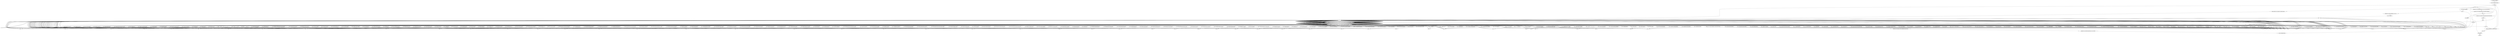 digraph "" {
    "r0 := @this: dev.s.AdgredY"
    "new java.io.ByteArrayInputStream"
    "r0 := @this: dev.s.AdgredY"->"new java.io.ByteArrayInputStream";
    "store.r $r711"
    "new java.io.ByteArrayInputStream"->"store.r $r711";
    "load.r $r711"
    "store.r $r711"->"load.r $r711";
    "new java.lang.StringBuilder"
    "load.r $r711"->"new java.lang.StringBuilder";
    "dup1.r"
    "new java.lang.StringBuilder"->"dup1.r";
    "specialinvoke <java.lang.StringBuilder: void <init>()>"
    "dup1.r"->"specialinvoke <java.lang.StringBuilder: void <init>()>";
    "push \"AC``ED00057\""
    "specialinvoke <java.lang.StringBuilder: void <init>()>"->"push \"AC``ED00057\"";
    "push \"`\""
    "push \"AC``ED00057\""->"push \"`\"";
    "push \"\""
    "push \"`\""->"push \"\"";
    "virtualinvoke <java.lang.String: java.lang.String replace(java.lang.CharSequence,java.lang.CharSequence)>"
    "push \"\""->"virtualinvoke <java.lang.String: java.lang.String replace(java.lang.CharSequence,java.lang.CharSequence)>";
    "virtualinvoke <java.lang.StringBuilder: java.lang.StringBuilder append(java.lang.String)>"
    "virtualinvoke <java.lang.String: java.lang.String replace(java.lang.CharSequence,java.lang.CharSequence)>"->"virtualinvoke <java.lang.StringBuilder: java.lang.StringBuilder append(java.lang.String)>";
    "push \"3J7JJ20JJ01JJJB6JJJJA\""
    "virtualinvoke <java.lang.StringBuilder: java.lang.StringBuilder append(java.lang.String)>"->"push \"3J7JJ20JJ01JJJB6JJJJA\"";
    "push \"J\""
    "push \"3J7JJ20JJ01JJJB6JJJJA\""->"push \"J\"";
    "push \"J\""->"push \"\"";
    "push \"\""->"virtualinvoke <java.lang.String: java.lang.String replace(java.lang.CharSequence,java.lang.CharSequence)>";
    "virtualinvoke <java.lang.String: java.lang.String replace(java.lang.CharSequence,java.lang.CharSequence)>"->"virtualinvoke <java.lang.StringBuilder: java.lang.StringBuilder append(java.lang.String)>";
    "push \"yyyy6yyy1yy7yyyy66yy12Eyyyy7\""
    "virtualinvoke <java.lang.StringBuilder: java.lang.StringBuilder append(java.lang.String)>"->"push \"yyyy6yyy1yy7yyyy66yy12Eyyyy7\"";
    "push \"y\""
    "push \"yyyy6yyy1yy7yyyy66yy12Eyyyy7\""->"push \"y\"";
    "push \"y\""->"push \"\"";
    "push \"\""->"virtualinvoke <java.lang.String: java.lang.String replace(java.lang.CharSequence,java.lang.CharSequence)>";
    "virtualinvoke <java.lang.String: java.lang.String replace(java.lang.CharSequence,java.lang.CharSequence)>"->"virtualinvoke <java.lang.StringBuilder: java.lang.StringBuilder append(java.lang.String)>";
    "push \"eeee574e69e6eCee2E\""
    "virtualinvoke <java.lang.StringBuilder: java.lang.StringBuilder append(java.lang.String)>"->"push \"eeee574e69e6eCee2E\"";
    "push \"e\""
    "push \"eeee574e69e6eCee2E\""->"push \"e\"";
    "push \"e\""->"push \"\"";
    "push \"\""->"virtualinvoke <java.lang.String: java.lang.String replace(java.lang.CharSequence,java.lang.CharSequence)>";
    "virtualinvoke <java.lang.String: java.lang.String replace(java.lang.CharSequence,java.lang.CharSequence)>"->"virtualinvoke <java.lang.StringBuilder: java.lang.StringBuilder append(java.lang.String)>";
    "push \"47f72fff65ffff6ffff76\""
    "virtualinvoke <java.lang.StringBuilder: java.lang.StringBuilder append(java.lang.String)>"->"push \"47f72fff65ffff6ffff76\"";
    "push \"f\""
    "push \"47f72fff65ffff6ffff76\""->"push \"f\"";
    "push \"f\""->"push \"\"";
    "push \"\""->"virtualinvoke <java.lang.String: java.lang.String replace(java.lang.CharSequence,java.lang.CharSequence)>";
    "virtualinvoke <java.lang.String: java.lang.String replace(java.lang.CharSequence,java.lang.CharSequence)>"->"virtualinvoke <java.lang.StringBuilder: java.lang.StringBuilder append(java.lang.String)>";
    "push \"F7kkk2kkkk6kk9kkkk6kkkkkkk16E\""
    "virtualinvoke <java.lang.StringBuilder: java.lang.StringBuilder append(java.lang.String)>"->"push \"F7kkk2kkkk6kk9kkkk6kkkkkkk16E\"";
    "push \"k\""
    "push \"F7kkk2kkkk6kk9kkkk6kkkkkkk16E\""->"push \"k\"";
    "push \"k\""->"push \"\"";
    "push \"\""->"virtualinvoke <java.lang.String: java.lang.String replace(java.lang.CharSequence,java.lang.CharSequence)>";
    "virtualinvoke <java.lang.String: java.lang.String replace(java.lang.CharSequence,java.lang.CharSequence)>"->"virtualinvoke <java.lang.StringBuilder: java.lang.StringBuilder append(java.lang.String)>";
    "push \"4ee36ee16eeeeCee6eeee5e6\""
    "virtualinvoke <java.lang.StringBuilder: java.lang.StringBuilder append(java.lang.String)>"->"push \"4ee36ee16eeeeCee6eeee5e6\"";
    "push \"4ee36ee16eeeeCee6eeee5e6\""->"push \"e\"";
    "push \"e\""->"push \"\"";
    "push \"\""->"virtualinvoke <java.lang.String: java.lang.String replace(java.lang.CharSequence,java.lang.CharSequence)>";
    "virtualinvoke <java.lang.String: java.lang.String replace(java.lang.CharSequence,java.lang.CharSequence)>"->"virtualinvoke <java.lang.StringBuilder: java.lang.StringBuilder append(java.lang.String)>";
    "push \"E6461:::7::::::2:8:::F\""
    "virtualinvoke <java.lang.StringBuilder: java.lang.StringBuilder append(java.lang.String)>"->"push \"E6461:::7::::::2:8:::F\"";
    "push \":\""
    "push \"E6461:::7::::::2:8:::F\""->"push \":\"";
    "push \":\""->"push \"\"";
    "push \"\""->"virtualinvoke <java.lang.String: java.lang.String replace(java.lang.CharSequence,java.lang.CharSequence)>";
    "virtualinvoke <java.lang.String: java.lang.String replace(java.lang.CharSequence,java.lang.CharSequence)>"->"virtualinvoke <java.lang.StringBuilder: java.lang.StringBuilder append(java.lang.String)>";
    "push \"tt3DDt7D6ttttEtttt5B\""
    "virtualinvoke <java.lang.StringBuilder: java.lang.StringBuilder append(java.lang.String)>"->"push \"tt3DDt7D6ttttEtttt5B\"";
    "push \"t\""
    "push \"tt3DDt7D6ttttEtttt5B\""->"push \"t\"";
    "push \"t\""->"push \"\"";
    "push \"\""->"virtualinvoke <java.lang.String: java.lang.String replace(java.lang.CharSequence,java.lang.CharSequence)>";
    "virtualinvoke <java.lang.String: java.lang.String replace(java.lang.CharSequence,java.lang.CharSequence)>"->"virtualinvoke <java.lang.StringBuilder: java.lang.StringBuilder append(java.lang.String)>";
    "push \"LL0DLLLLLL0LLLLC1020L0LLL\""
    "virtualinvoke <java.lang.StringBuilder: java.lang.StringBuilder append(java.lang.String)>"->"push \"LL0DLLLLLL0LLLLC1020L0LLL\"";
    "push \"L\""
    "push \"LL0DLLLLLL0LLLLC1020L0LLL\""->"push \"L\"";
    "push \"L\""->"push \"\"";
    "push \"\""->"virtualinvoke <java.lang.String: java.lang.String replace(java.lang.CharSequence,java.lang.CharSequence)>";
    "virtualinvoke <java.lang.String: java.lang.String replace(java.lang.CharSequence,java.lang.CharSequence)>"->"virtualinvoke <java.lang.StringBuilder: java.lang.StringBuilder append(java.lang.String)>";
    "push \"0eee1eeee4Aeeee00eeee106ee\""
    "virtualinvoke <java.lang.StringBuilder: java.lang.StringBuilder append(java.lang.String)>"->"push \"0eee1eeee4Aeeee00eeee106ee\"";
    "push \"0eee1eeee4Aeeee00eeee106ee\""->"push \"e\"";
    "push \"e\""->"push \"\"";
    "push \"\""->"virtualinvoke <java.lang.String: java.lang.String replace(java.lang.CharSequence,java.lang.CharSequence)>";
    "virtualinvoke <java.lang.String: java.lang.String replace(java.lang.CharSequence,java.lang.CharSequence)>"->"virtualinvoke <java.lang.StringBuilder: java.lang.StringBuilder append(java.lang.String)>";
    "push \"772ZZZZZ6ZZZZ5ZZZ67ZZZZZZ6ZF\""
    "virtualinvoke <java.lang.StringBuilder: java.lang.StringBuilder append(java.lang.String)>"->"push \"772ZZZZZ6ZZZZ5ZZZ67ZZZZZZ6ZF\"";
    "push \"Z\""
    "push \"772ZZZZZ6ZZZZ5ZZZ67ZZZZZZ6ZF\""->"push \"Z\"";
    "push \"Z\""->"push \"\"";
    "push \"\""->"virtualinvoke <java.lang.String: java.lang.String replace(java.lang.CharSequence,java.lang.CharSequence)>";
    "virtualinvoke <java.lang.String: java.lang.String replace(java.lang.CharSequence,java.lang.CharSequence)>"->"virtualinvoke <java.lang.StringBuilder: java.lang.StringBuilder append(java.lang.String)>";
    "push \"7::::26::9:::::::616E4:\""
    "virtualinvoke <java.lang.StringBuilder: java.lang.StringBuilder append(java.lang.String)>"->"push \"7::::26::9:::::::616E4:\"";
    "push \"7::::26::9:::::::616E4:\""->"push \":\"";
    "push \":\""->"push \"\"";
    "push \"\""->"virtualinvoke <java.lang.String: java.lang.String replace(java.lang.CharSequence,java.lang.CharSequence)>";
    "virtualinvoke <java.lang.String: java.lang.String replace(java.lang.CharSequence,java.lang.CharSequence)>"->"virtualinvoke <java.lang.StringBuilder: java.lang.StringBuilder append(java.lang.String)>";
    "push \"37574aaaa6aaaaaaFa76a\""
    "virtualinvoke <java.lang.StringBuilder: java.lang.StringBuilder append(java.lang.String)>"->"push \"37574aaaa6aaaaaaFa76a\"";
    "push \"a\""
    "push \"37574aaaa6aaaaaaFa76a\""->"push \"a\"";
    "push \"a\""->"push \"\"";
    "push \"\""->"virtualinvoke <java.lang.String: java.lang.String replace(java.lang.CharSequence,java.lang.CharSequence)>";
    "virtualinvoke <java.lang.String: java.lang.String replace(java.lang.CharSequence,java.lang.CharSequence)>"->"virtualinvoke <java.lang.StringBuilder: java.lang.StringBuilder append(java.lang.String)>";
    "push \"k6k5727kkkkkkk8720\""
    "virtualinvoke <java.lang.StringBuilder: java.lang.StringBuilder append(java.lang.String)>"->"push \"k6k5727kkkkkkk8720\"";
    "push \"k6k5727kkkkkkk8720\""->"push \"k\"";
    "push \"k\""->"push \"\"";
    "push \"\""->"virtualinvoke <java.lang.String: java.lang.String replace(java.lang.CharSequence,java.lang.CharSequence)>";
    "virtualinvoke <java.lang.String: java.lang.String replace(java.lang.CharSequence,java.lang.CharSequence)>"->"virtualinvoke <java.lang.StringBuilder: java.lang.StringBuilder append(java.lang.String)>";
    "push \"01uu26uuuuA6176\""
    "virtualinvoke <java.lang.StringBuilder: java.lang.StringBuilder append(java.lang.String)>"->"push \"01uu26uuuuA6176\"";
    "push \"u\""
    "push \"01uu26uuuuA6176\""->"push \"u\"";
    "push \"u\""->"push \"\"";
    "push \"\""->"virtualinvoke <java.lang.String: java.lang.String replace(java.lang.CharSequence,java.lang.CharSequence)>";
    "virtualinvoke <java.lang.String: java.lang.String replace(java.lang.CharSequence,java.lang.CharSequence)>"->"virtualinvoke <java.lang.StringBuilder: java.lang.StringBuilder append(java.lang.String)>";
    "push \"61::2E75:::7::::4:::6\""
    "virtualinvoke <java.lang.StringBuilder: java.lang.StringBuilder append(java.lang.String)>"->"push \"61::2E75:::7::::4:::6\"";
    "push \"61::2E75:::7::::4:::6\""->"push \":\"";
    "push \":\""->"push \"\"";
    "push \"\""->"virtualinvoke <java.lang.String: java.lang.String replace(java.lang.CharSequence,java.lang.CharSequence)>";
    "virtualinvoke <java.lang.String: java.lang.String replace(java.lang.CharSequence,java.lang.CharSequence)>"->"virtualinvoke <java.lang.StringBuilder: java.lang.StringBuilder append(java.lang.String)>";
    "push \"96PCPP2PPE43PPPP6PPPPPP1\""
    "virtualinvoke <java.lang.StringBuilder: java.lang.StringBuilder append(java.lang.String)>"->"push \"96PCPP2PPE43PPPP6PPPPPP1\"";
    "push \"P\""
    "push \"96PCPP2PPE43PPPP6PPPPPP1\""->"push \"P\"";
    "push \"P\""->"push \"\"";
    "push \"\""->"virtualinvoke <java.lang.String: java.lang.String replace(java.lang.CharSequence,java.lang.CharSequence)>";
    "virtualinvoke <java.lang.String: java.lang.String replace(java.lang.CharSequence,java.lang.CharSequence)>"->"virtualinvoke <java.lang.StringBuilder: java.lang.StringBuilder append(java.lang.String)>";
    "push \"6DDDCDD656ED6D46DDD\""
    "virtualinvoke <java.lang.StringBuilder: java.lang.StringBuilder append(java.lang.String)>"->"push \"6DDDCDD656ED6D46DDD\"";
    "push \"D\""
    "push \"6DDDCDD656ED6D46DDD\""->"push \"D\"";
    "push \"D\""->"push \"\"";
    "push \"\""->"virtualinvoke <java.lang.String: java.lang.String replace(java.lang.CharSequence,java.lang.CharSequence)>";
    "virtualinvoke <java.lang.String: java.lang.String replace(java.lang.CharSequence,java.lang.CharSequence)>"->"virtualinvoke <java.lang.StringBuilder: java.lang.StringBuilder append(java.lang.String)>";
    "push \"17NN2ENNN6EA4NDN\""
    "virtualinvoke <java.lang.StringBuilder: java.lang.StringBuilder append(java.lang.String)>"->"push \"17NN2ENNN6EA4NDN\"";
    "push \"N\""
    "push \"17NN2ENNN6EA4NDN\""->"push \"N\"";
    "push \"N\""->"push \"\"";
    "push \"\""->"virtualinvoke <java.lang.String: java.lang.String replace(java.lang.CharSequence,java.lang.CharSequence)>";
    "virtualinvoke <java.lang.String: java.lang.String replace(java.lang.CharSequence,java.lang.CharSequence)>"->"virtualinvoke <java.lang.StringBuilder: java.lang.StringBuilder append(java.lang.String)>";
    "push \"1EIC8IIIIIDCIIII5B8\""
    "virtualinvoke <java.lang.StringBuilder: java.lang.StringBuilder append(java.lang.String)>"->"push \"1EIC8IIIIIDCIIII5B8\"";
    "push \"I\""
    "push \"1EIC8IIIIIDCIIII5B8\""->"push \"I\"";
    "push \"I\""->"push \"\"";
    "push \"\""->"virtualinvoke <java.lang.String: java.lang.String replace(java.lang.CharSequence,java.lang.CharSequence)>";
    "virtualinvoke <java.lang.String: java.lang.String replace(java.lang.CharSequence,java.lang.CharSequence)>"->"virtualinvoke <java.lang.StringBuilder: java.lang.StringBuilder append(java.lang.String)>";
    "push \"E0ppppppp3pppp0ppp00ppppppB5ppppApp\""
    "virtualinvoke <java.lang.StringBuilder: java.lang.StringBuilder append(java.lang.String)>"->"push \"E0ppppppp3pppp0ppp00ppppppB5ppppApp\"";
    "push \"p\""
    "push \"E0ppppppp3pppp0ppp00ppppppB5ppppApp\""->"push \"p\"";
    "push \"p\""->"push \"\"";
    "push \"\""->"virtualinvoke <java.lang.String: java.lang.String replace(java.lang.CharSequence,java.lang.CharSequence)>";
    "virtualinvoke <java.lang.String: java.lang.String replace(java.lang.CharSequence,java.lang.CharSequence)>"->"virtualinvoke <java.lang.StringBuilder: java.lang.StringBuilder append(java.lang.String)>";
    "push \"000ttC6tttt172tt6\""
    "virtualinvoke <java.lang.StringBuilder: java.lang.StringBuilder append(java.lang.String)>"->"push \"000ttC6tttt172tt6\"";
    "push \"000ttC6tttt172tt6\""->"push \"t\"";
    "push \"t\""->"push \"\"";
    "push \"\""->"virtualinvoke <java.lang.String: java.lang.String replace(java.lang.CharSequence,java.lang.CharSequence)>";
    "virtualinvoke <java.lang.String: java.lang.String replace(java.lang.CharSequence,java.lang.CharSequence)>"->"virtualinvoke <java.lang.StringBuilder: java.lang.StringBuilder append(java.lang.String)>";
    "push \"54rr669rrr6r5rrrr6rrC\""
    "virtualinvoke <java.lang.StringBuilder: java.lang.StringBuilder append(java.lang.String)>"->"push \"54rr669rrr6r5rrrr6rrC\"";
    "push \"r\""
    "push \"54rr669rrr6r5rrrr6rrC\""->"push \"r\"";
    "push \"r\""->"push \"\"";
    "push \"\""->"virtualinvoke <java.lang.String: java.lang.String replace(java.lang.CharSequence,java.lang.CharSequence)>";
    "virtualinvoke <java.lang.String: java.lang.String replace(java.lang.CharSequence,java.lang.CharSequence)>"->"virtualinvoke <java.lang.StringBuilder: java.lang.StringBuilder append(java.lang.String)>";
    "push \"P64PPPPPPP735PPPP36PPPPP57\""
    "virtualinvoke <java.lang.StringBuilder: java.lang.StringBuilder append(java.lang.String)>"->"push \"P64PPPPPPP735PPPP36PPPPP57\"";
    "push \"P64PPPPPPP735PPPP36PPPPP57\""->"push \"P\"";
    "push \"P\""->"push \"\"";
    "push \"\""->"virtualinvoke <java.lang.String: java.lang.String replace(java.lang.CharSequence,java.lang.CharSequence)>";
    "virtualinvoke <java.lang.String: java.lang.String replace(java.lang.CharSequence,java.lang.CharSequence)>"->"virtualinvoke <java.lang.StringBuilder: java.lang.StringBuilder append(java.lang.String)>";
    "push \"4ttt49000Ettt66\""
    "virtualinvoke <java.lang.StringBuilder: java.lang.StringBuilder append(java.lang.String)>"->"push \"4ttt49000Ettt66\"";
    "push \"4ttt49000Ettt66\""->"push \"t\"";
    "push \"t\""->"push \"\"";
    "push \"\""->"virtualinvoke <java.lang.String: java.lang.String replace(java.lang.CharSequence,java.lang.CharSequence)>";
    "virtualinvoke <java.lang.String: java.lang.String replace(java.lang.CharSequence,java.lang.CharSequence)>"->"virtualinvoke <java.lang.StringBuilder: java.lang.StringBuilder append(java.lang.String)>";
    "push \"6X9727XXXX3XXX744\""
    "virtualinvoke <java.lang.StringBuilder: java.lang.StringBuilder append(java.lang.String)>"->"push \"6X9727XXXX3XXX744\"";
    "push \"X\""
    "push \"6X9727XXXX3XXX744\""->"push \"X\"";
    "push \"X\""->"push \"\"";
    "push \"\""->"virtualinvoke <java.lang.String: java.lang.String replace(java.lang.CharSequence,java.lang.CharSequence)>";
    "virtualinvoke <java.lang.String: java.lang.String replace(java.lang.CharSequence,java.lang.CharSequence)>"->"virtualinvoke <java.lang.StringBuilder: java.lang.StringBuilder append(java.lang.String)>";
    "push \"461N794FNN6NNNN6NN\""
    "virtualinvoke <java.lang.StringBuilder: java.lang.StringBuilder append(java.lang.String)>"->"push \"461N794FNN6NNNN6NN\"";
    "push \"461N794FNN6NNNN6NN\""->"push \"N\"";
    "push \"N\""->"push \"\"";
    "push \"\""->"virtualinvoke <java.lang.String: java.lang.String replace(java.lang.CharSequence,java.lang.CharSequence)>";
    "virtualinvoke <java.lang.String: java.lang.String replace(java.lang.CharSequence,java.lang.CharSequence)>"->"virtualinvoke <java.lang.StringBuilder: java.lang.StringBuilder append(java.lang.String)>";
    "push \"578865888888656B5\""
    "virtualinvoke <java.lang.StringBuilder: java.lang.StringBuilder append(java.lang.String)>"->"push \"578865888888656B5\"";
    "push \"8\""
    "push \"578865888888656B5\""->"push \"8\"";
    "push \"8\""->"push \"\"";
    "push \"\""->"virtualinvoke <java.lang.String: java.lang.String replace(java.lang.CharSequence,java.lang.CharSequence)>";
    "virtualinvoke <java.lang.String: java.lang.String replace(java.lang.CharSequence,java.lang.CharSequence)>"->"virtualinvoke <java.lang.StringBuilder: java.lang.StringBuilder append(java.lang.String)>";
    "push \"Azzzz0z0zzzz0zzzz96z9zz73zzzz\""
    "virtualinvoke <java.lang.StringBuilder: java.lang.StringBuilder append(java.lang.String)>"->"push \"Azzzz0z0zzzz0zzzz96z9zz73zzzz\"";
    "push \"z\""
    "push \"Azzzz0z0zzzz0zzzz96z9zz73zzzz\""->"push \"z\"";
    "push \"z\""->"push \"\"";
    "push \"\""->"virtualinvoke <java.lang.String: java.lang.String replace(java.lang.CharSequence,java.lang.CharSequence)>";
    "virtualinvoke <java.lang.String: java.lang.String replace(java.lang.CharSequence,java.lang.CharSequence)>"->"virtualinvoke <java.lang.StringBuilder: java.lang.StringBuilder append(java.lang.String)>";
    "push \"5iiiiii46ii96Di655\""
    "virtualinvoke <java.lang.StringBuilder: java.lang.StringBuilder append(java.lang.String)>"->"push \"5iiiiii46ii96Di655\"";
    "push \"i\""
    "push \"5iiiiii46ii96Di655\""->"push \"i\"";
    "push \"i\""->"push \"\"";
    "push \"\""->"virtualinvoke <java.lang.String: java.lang.String replace(java.lang.CharSequence,java.lang.CharSequence)>";
    "virtualinvoke <java.lang.String: java.lang.String replace(java.lang.CharSequence,java.lang.CharSequence)>"->"virtualinvoke <java.lang.StringBuilder: java.lang.StringBuilder append(java.lang.String)>";
    "push \"<<<<365<<<<745<<A<<0<<0<<<\""
    "virtualinvoke <java.lang.StringBuilder: java.lang.StringBuilder append(java.lang.String)>"->"push \"<<<<365<<<<745<<A<<0<<0<<<\"";
    "push \"<\""
    "push \"<<<<365<<<<745<<A<<0<<0<<<\""->"push \"<\"";
    "push \"<\""->"push \"\"";
    "push \"\""->"virtualinvoke <java.lang.String: java.lang.String replace(java.lang.CharSequence,java.lang.CharSequence)>";
    "virtualinvoke <java.lang.String: java.lang.String replace(java.lang.CharSequence,java.lang.CharSequence)>"->"virtualinvoke <java.lang.StringBuilder: java.lang.StringBuilder append(java.lang.String)>";
    "push \"0ee76eeCe6eeee56E6ee\""
    "virtualinvoke <java.lang.StringBuilder: java.lang.StringBuilder append(java.lang.String)>"->"push \"0ee76eeCe6eeee56E6ee\"";
    "push \"0ee76eeCe6eeee56E6ee\""->"push \"e\"";
    "push \"e\""->"push \"\"";
    "push \"\""->"virtualinvoke <java.lang.String: java.lang.String replace(java.lang.CharSequence,java.lang.CharSequence)>";
    "virtualinvoke <java.lang.String: java.lang.String replace(java.lang.CharSequence,java.lang.CharSequence)>"->"virtualinvoke <java.lang.StringBuilder: java.lang.StringBuilder append(java.lang.String)>";
    "push \"96kkkk5kkk6E74kkkkk49\""
    "virtualinvoke <java.lang.StringBuilder: java.lang.StringBuilder append(java.lang.String)>"->"push \"96kkkk5kkk6E74kkkkk49\"";
    "push \"96kkkk5kkk6E74kkkkk49\""->"push \"k\"";
    "push \"k\""->"push \"\"";
    "push \"\""->"virtualinvoke <java.lang.String: java.lang.String replace(java.lang.CharSequence,java.lang.CharSequence)>";
    "virtualinvoke <java.lang.String: java.lang.String replace(java.lang.CharSequence,java.lang.CharSequence)>"->"virtualinvoke <java.lang.StringBuilder: java.lang.StringBuilder append(java.lang.String)>";
    "push \"HH0HHHH01HHH66HHHHHDHH6HHHH9HHH6\""
    "virtualinvoke <java.lang.StringBuilder: java.lang.StringBuilder append(java.lang.String)>"->"push \"HH0HHHH01HHH66HHHHHDHH6HHHH9HHH6\"";
    "push \"H\""
    "push \"HH0HHHH01HHH66HHHHHDHH6HHHH9HHH6\""->"push \"H\"";
    "push \"H\""->"push \"\"";
    "push \"\""->"virtualinvoke <java.lang.String: java.lang.String replace(java.lang.CharSequence,java.lang.CharSequence)>";
    "virtualinvoke <java.lang.String: java.lang.String replace(java.lang.CharSequence,java.lang.CharSequence)>"->"virtualinvoke <java.lang.StringBuilder: java.lang.StringBuilder append(java.lang.String)>";
    "push \"E6YYY96YYYYYYD61YY6CYYYY\""
    "virtualinvoke <java.lang.StringBuilder: java.lang.StringBuilder append(java.lang.String)>"->"push \"E6YYY96YYYYYYD61YY6CYYYY\"";
    "push \"Y\""
    "push \"E6YYY96YYYYYYD61YY6CYYYY\""->"push \"Y\"";
    "push \"Y\""->"push \"\"";
    "push \"\""->"virtualinvoke <java.lang.String: java.lang.String replace(java.lang.CharSequence,java.lang.CharSequence)>";
    "virtualinvoke <java.lang.String: java.lang.String replace(java.lang.CharSequence,java.lang.CharSequence)>"->"virtualinvoke <java.lang.StringBuilder: java.lang.StringBuilder append(java.lang.String)>";
    "push \"pppp446pp1797ppp34\""
    "virtualinvoke <java.lang.StringBuilder: java.lang.StringBuilder append(java.lang.String)>"->"push \"pppp446pp1797ppp34\"";
    "push \"pppp446pp1797ppp34\""->"push \"p\"";
    "push \"p\""->"push \"\"";
    "push \"\""->"virtualinvoke <java.lang.String: java.lang.String replace(java.lang.CharSequence,java.lang.CharSequence)>";
    "virtualinvoke <java.lang.String: java.lang.String replace(java.lang.CharSequence,java.lang.CharSequence)>"->"virtualinvoke <java.lang.StringBuilder: java.lang.StringBuilder append(java.lang.String)>";
    "push \"9ppp6E4669pppppp7ppp2\""
    "virtualinvoke <java.lang.StringBuilder: java.lang.StringBuilder append(java.lang.String)>"->"push \"9ppp6E4669pppppp7ppp2\"";
    "push \"9ppp6E4669pppppp7ppp2\""->"push \"p\"";
    "push \"p\""->"push \"\"";
    "push \"\""->"virtualinvoke <java.lang.String: java.lang.String replace(java.lang.CharSequence,java.lang.CharSequence)>";
    "virtualinvoke <java.lang.String: java.lang.String replace(java.lang.CharSequence,java.lang.CharSequence)>"->"virtualinvoke <java.lang.StringBuilder: java.lang.StringBuilder append(java.lang.String)>";
    "push \"YYY73YYYY74Y57656\""
    "virtualinvoke <java.lang.StringBuilder: java.lang.StringBuilder append(java.lang.String)>"->"push \"YYY73YYYY74Y57656\"";
    "push \"YYY73YYYY74Y57656\""->"push \"Y\"";
    "push \"Y\""->"push \"\"";
    "push \"\""->"virtualinvoke <java.lang.String: java.lang.String replace(java.lang.CharSequence,java.lang.CharSequence)>";
    "virtualinvoke <java.lang.String: java.lang.String replace(java.lang.CharSequence,java.lang.CharSequence)>"->"virtualinvoke <java.lang.StringBuilder: java.lang.StringBuilder append(java.lang.String)>";
    "push \"5ooo6Booo49o00o0ooo9ooo\""
    "virtualinvoke <java.lang.StringBuilder: java.lang.StringBuilder append(java.lang.String)>"->"push \"5ooo6Booo49o00o0ooo9ooo\"";
    "push \"o\""
    "push \"5ooo6Booo49o00o0ooo9ooo\""->"push \"o\"";
    "push \"o\""->"push \"\"";
    "push \"\""->"virtualinvoke <java.lang.String: java.lang.String replace(java.lang.CharSequence,java.lang.CharSequence)>";
    "virtualinvoke <java.lang.String: java.lang.String replace(java.lang.CharSequence,java.lang.CharSequence)>"->"virtualinvoke <java.lang.StringBuilder: java.lang.StringBuilder append(java.lang.String)>";
    "push \"6ZE657Z87ZZZZ4ZZZZ5Z\""
    "virtualinvoke <java.lang.StringBuilder: java.lang.StringBuilder append(java.lang.String)>"->"push \"6ZE657Z87ZZZZ4ZZZZ5Z\"";
    "push \"6ZE657Z87ZZZZ4ZZZZ5Z\""->"push \"Z\"";
    "push \"Z\""->"push \"\"";
    "push \"\""->"virtualinvoke <java.lang.String: java.lang.String replace(java.lang.CharSequence,java.lang.CharSequence)>";
    "virtualinvoke <java.lang.String: java.lang.String replace(java.lang.CharSequence,java.lang.CharSequence)>"->"virtualinvoke <java.lang.StringBuilder: java.lang.StringBuilder append(java.lang.String)>";
    "push \"3746lllll16lDlll7lll0lll\""
    "virtualinvoke <java.lang.StringBuilder: java.lang.StringBuilder append(java.lang.String)>"->"push \"3746lllll16lDlll7lll0lll\"";
    "push \"l\""
    "push \"3746lllll16lDlll7lll0lll\""->"push \"l\"";
    "push \"l\""->"push \"\"";
    "push \"\""->"virtualinvoke <java.lang.String: java.lang.String replace(java.lang.CharSequence,java.lang.CharSequence)>";
    "virtualinvoke <java.lang.String: java.lang.String replace(java.lang.CharSequence,java.lang.CharSequence)>"->"virtualinvoke <java.lang.StringBuilder: java.lang.StringBuilder append(java.lang.String)>";
    "push \"49ee001eee5736\""
    "virtualinvoke <java.lang.StringBuilder: java.lang.StringBuilder append(java.lang.String)>"->"push \"49ee001eee5736\"";
    "push \"49ee001eee5736\""->"push \"e\"";
    "push \"e\""->"push \"\"";
    "push \"\""->"virtualinvoke <java.lang.String: java.lang.String replace(java.lang.CharSequence,java.lang.CharSequence)>";
    "virtualinvoke <java.lang.String: java.lang.String replace(java.lang.CharSequence,java.lang.CharSequence)>"->"virtualinvoke <java.lang.StringBuilder: java.lang.StringBuilder append(java.lang.String)>";
    "push \"5v72v69616vvvvC\""
    "virtualinvoke <java.lang.StringBuilder: java.lang.StringBuilder append(java.lang.String)>"->"push \"5v72v69616vvvvC\"";
    "push \"v\""
    "push \"5v72v69616vvvvC\""->"push \"v\"";
    "push \"v\""->"push \"\"";
    "push \"\""->"virtualinvoke <java.lang.String: java.lang.String replace(java.lang.CharSequence,java.lang.CharSequence)>";
    "virtualinvoke <java.lang.String: java.lang.String replace(java.lang.CharSequence,java.lang.CharSequence)>"->"virtualinvoke <java.lang.StringBuilder: java.lang.StringBuilder append(java.lang.String)>";
    "push \"5kk6kkkkkkkk6kkkk57kk2kk736\""
    "virtualinvoke <java.lang.StringBuilder: java.lang.StringBuilder append(java.lang.String)>"->"push \"5kk6kkkkkkkk6kkkk57kk2kk736\"";
    "push \"5kk6kkkkkkkk6kkkk57kk2kk736\""->"push \"k\"";
    "push \"k\""->"push \"\"";
    "push \"\""->"virtualinvoke <java.lang.String: java.lang.String replace(java.lang.CharSequence,java.lang.CharSequence)>";
    "virtualinvoke <java.lang.String: java.lang.String replace(java.lang.CharSequence,java.lang.CharSequence)>"->"virtualinvoke <java.lang.StringBuilder: java.lang.StringBuilder append(java.lang.String)>";
    "push \"88896F8886E8848F6E\""
    "virtualinvoke <java.lang.StringBuilder: java.lang.StringBuilder append(java.lang.String)>"->"push \"88896F8886E8848F6E\"";
    "push \"88896F8886E8848F6E\""->"push \"8\"";
    "push \"8\""->"push \"\"";
    "push \"\""->"virtualinvoke <java.lang.String: java.lang.String replace(java.lang.CharSequence,java.lang.CharSequence)>";
    "virtualinvoke <java.lang.String: java.lang.String replace(java.lang.CharSequence,java.lang.CharSequence)>"->"virtualinvoke <java.lang.StringBuilder: java.lang.StringBuilder append(java.lang.String)>";
    "push \"5ss37s4ss726ssss5ssss6ss\""
    "virtualinvoke <java.lang.StringBuilder: java.lang.StringBuilder append(java.lang.String)>"->"push \"5ss37s4ss726ssss5ssss6ss\"";
    "push \"s\""
    "push \"5ss37s4ss726ssss5ssss6ss\""->"push \"s\"";
    "push \"s\""->"push \"\"";
    "push \"\""->"virtualinvoke <java.lang.String: java.lang.String replace(java.lang.CharSequence,java.lang.CharSequence)>";
    "virtualinvoke <java.lang.String: java.lang.String replace(java.lang.CharSequence,java.lang.CharSequence)>"->"virtualinvoke <java.lang.StringBuilder: java.lang.StringBuilder append(java.lang.String)>";
    "push \"16D747A00047777\""
    "virtualinvoke <java.lang.StringBuilder: java.lang.StringBuilder append(java.lang.String)>"->"push \"16D747A00047777\"";
    "push \"7\""
    "push \"16D747A00047777\""->"push \"7\"";
    "push \"7\""->"push \"\"";
    "push \"\""->"virtualinvoke <java.lang.String: java.lang.String replace(java.lang.CharSequence,java.lang.CharSequence)>";
    "virtualinvoke <java.lang.String: java.lang.String replace(java.lang.CharSequence,java.lang.CharSequence)>"->"virtualinvoke <java.lang.StringBuilder: java.lang.StringBuilder append(java.lang.String)>";
    "push \"7@@4696D65@@@@5\""
    "virtualinvoke <java.lang.StringBuilder: java.lang.StringBuilder append(java.lang.String)>"->"push \"7@@4696D65@@@@5\"";
    "push \"@\""
    "push \"7@@4696D65@@@@5\""->"push \"@\"";
    "push \"@\""->"push \"\"";
    "push \"\""->"virtualinvoke <java.lang.String: java.lang.String replace(java.lang.CharSequence,java.lang.CharSequence)>";
    "virtualinvoke <java.lang.String: java.lang.String replace(java.lang.CharSequence,java.lang.CharSequence)>"->"virtualinvoke <java.lang.StringBuilder: java.lang.StringBuilder append(java.lang.String)>";
    "push \"rrrBrrrr0r00rr66rrr669\""
    "virtualinvoke <java.lang.StringBuilder: java.lang.StringBuilder append(java.lang.String)>"->"push \"rrrBrrrr0r00rr66rrr669\"";
    "push \"rrrBrrrr0r00rr66rrr669\""->"push \"r\"";
    "push \"r\""->"push \"\"";
    "push \"\""->"virtualinvoke <java.lang.String: java.lang.String replace(java.lang.CharSequence,java.lang.CharSequence)>";
    "virtualinvoke <java.lang.String: java.lang.String replace(java.lang.CharSequence,java.lang.CharSequence)>"->"virtualinvoke <java.lang.StringBuilder: java.lang.StringBuilder append(java.lang.String)>";
    "push \"6RR5RRRR6C6RRRR4RRRR73R7\""
    "virtualinvoke <java.lang.StringBuilder: java.lang.StringBuilder append(java.lang.String)>"->"push \"6RR5RRRR6C6RRRR4RRRR73R7\"";
    "push \"R\""
    "push \"6RR5RRRR6C6RRRR4RRRR73R7\""->"push \"R\"";
    "push \"R\""->"push \"\"";
    "push \"\""->"virtualinvoke <java.lang.String: java.lang.String replace(java.lang.CharSequence,java.lang.CharSequence)>";
    "virtualinvoke <java.lang.String: java.lang.String replace(java.lang.CharSequence,java.lang.CharSequence)>"->"virtualinvoke <java.lang.StringBuilder: java.lang.StringBuilder append(java.lang.String)>";
    "push \"40002oo5oooBoooooooo49\""
    "virtualinvoke <java.lang.StringBuilder: java.lang.StringBuilder append(java.lang.String)>"->"push \"40002oo5oooBoooooooo49\"";
    "push \"40002oo5oooBoooooooo49\""->"push \"o\"";
    "push \"o\""->"push \"\"";
    "push \"\""->"virtualinvoke <java.lang.String: java.lang.String replace(java.lang.CharSequence,java.lang.CharSequence)>";
    "virtualinvoke <java.lang.String: java.lang.String replace(java.lang.CharSequence,java.lang.CharSequence)>"->"virtualinvoke <java.lang.StringBuilder: java.lang.StringBuilder append(java.lang.String)>";
    "push \"5rrrB000r5rrrr6rr97rr\""
    "virtualinvoke <java.lang.StringBuilder: java.lang.StringBuilder append(java.lang.String)>"->"push \"5rrrB000r5rrrr6rr97rr\"";
    "push \"5rrrB000r5rrrr6rr97rr\""->"push \"r\"";
    "push \"r\""->"push \"\"";
    "push \"\""->"virtualinvoke <java.lang.String: java.lang.String replace(java.lang.CharSequence,java.lang.CharSequence)>";
    "virtualinvoke <java.lang.String: java.lang.String replace(java.lang.CharSequence,java.lang.CharSequence)>"->"virtualinvoke <java.lang.StringBuilder: java.lang.StringBuilder append(java.lang.String)>";
    "push \"3kkkk53kkk6kk5kkkk7kk4k7kkk4\""
    "virtualinvoke <java.lang.StringBuilder: java.lang.StringBuilder append(java.lang.String)>"->"push \"3kkkk53kkk6kk5kkkk7kk4k7kkk4\"";
    "push \"3kkkk53kkk6kk5kkkk7kk4k7kkk4\""->"push \"k\"";
    "push \"k\""->"push \"\"";
    "push \"\""->"virtualinvoke <java.lang.String: java.lang.String replace(java.lang.CharSequence,java.lang.CharSequence)>";
    "virtualinvoke <java.lang.String: java.lang.String replace(java.lang.CharSequence,java.lang.CharSequence)>"->"virtualinvoke <java.lang.StringBuilder: java.lang.StringBuilder append(java.lang.String)>";
    "push \"0sss0sssss0ssss25ssssssssBss5A4\""
    "virtualinvoke <java.lang.StringBuilder: java.lang.StringBuilder append(java.lang.String)>"->"push \"0sss0sssss0ssss25ssssssssBss5A4\"";
    "push \"0sss0sssss0ssss25ssssssssBss5A4\""->"push \"s\"";
    "push \"s\""->"push \"\"";
    "push \"\""->"virtualinvoke <java.lang.String: java.lang.String replace(java.lang.CharSequence,java.lang.CharSequence)>";
    "virtualinvoke <java.lang.String: java.lang.String replace(java.lang.CharSequence,java.lang.CharSequence)>"->"virtualinvoke <java.lang.StringBuilder: java.lang.StringBuilder append(java.lang.String)>";
    "push \"UUUUC000U47UUA6UUUF\""
    "virtualinvoke <java.lang.StringBuilder: java.lang.StringBuilder append(java.lang.String)>"->"push \"UUUUC000U47UUA6UUUF\"";
    "push \"U\""
    "push \"UUUUC000U47UUA6UUUF\""->"push \"U\"";
    "push \"U\""->"push \"\"";
    "push \"\""->"virtualinvoke <java.lang.String: java.lang.String replace(java.lang.CharSequence,java.lang.CharSequence)>";
    "virtualinvoke <java.lang.String: java.lang.String replace(java.lang.CharSequence,java.lang.CharSequence)>"->"virtualinvoke <java.lang.StringBuilder: java.lang.StringBuilder append(java.lang.String)>";
    "push \"6EPPPP6PPP57PPPP400PPPPP1\""
    "virtualinvoke <java.lang.StringBuilder: java.lang.StringBuilder append(java.lang.String)>"->"push \"6EPPPP6PPP57PPPP400PPPPP1\"";
    "push \"6EPPPP6PPP57PPPP400PPPPP1\""->"push \"P\"";
    "push \"P\""->"push \"\"";
    "push \"\""->"virtualinvoke <java.lang.String: java.lang.String replace(java.lang.CharSequence,java.lang.CharSequence)>";
    "virtualinvoke <java.lang.String: java.lang.String replace(java.lang.CharSequence,java.lang.CharSequence)>"->"virtualinvoke <java.lang.StringBuilder: java.lang.StringBuilder append(java.lang.String)>";
    "push \"44CI6IIIIIIIA6IIIIIIII176III\""
    "virtualinvoke <java.lang.StringBuilder: java.lang.StringBuilder append(java.lang.String)>"->"push \"44CI6IIIIIIIA6IIIIIIII176III\"";
    "push \"44CI6IIIIIIIA6IIIIIIII176III\""->"push \"I\"";
    "push \"I\""->"push \"\"";
    "push \"\""->"virtualinvoke <java.lang.String: java.lang.String replace(java.lang.CharSequence,java.lang.CharSequence)>";
    "virtualinvoke <java.lang.String: java.lang.String replace(java.lang.CharSequence,java.lang.CharSequence)>"->"virtualinvoke <java.lang.StringBuilder: java.lang.StringBuilder append(java.lang.String)>";
    "push \"6K1KKK2KKKKFK7K5KKK746KKKK\""
    "virtualinvoke <java.lang.StringBuilder: java.lang.StringBuilder append(java.lang.String)>"->"push \"6K1KKK2KKKKFK7K5KKK746KKKK\"";
    "push \"K\""
    "push \"6K1KKK2KKKKFK7K5KKK746KKKK\""->"push \"K\"";
    "push \"K\""->"push \"\"";
    "push \"\""->"virtualinvoke <java.lang.String: java.lang.String replace(java.lang.CharSequence,java.lang.CharSequence)>";
    "virtualinvoke <java.lang.String: java.lang.String replace(java.lang.CharSequence,java.lang.CharSequence)>"->"virtualinvoke <java.lang.StringBuilder: java.lang.StringBuilder append(java.lang.String)>";
    "push \"kkkk96kkkkkkCk2kkkFkkkkkkk5kk4kkkkkkkk69kkkk\""
    "virtualinvoke <java.lang.StringBuilder: java.lang.StringBuilder append(java.lang.String)>"->"push \"kkkk96kkkkkkCk2kkkFkkkkkkk5kk4kkkkkkkk69kkkk\"";
    "push \"kkkk96kkkkkkCk2kkkFkkkkkkk5kk4kkkkkkkk69kkkk\""->"push \"k\"";
    "push \"k\""->"push \"\"";
    "push \"\""->"virtualinvoke <java.lang.String: java.lang.String replace(java.lang.CharSequence,java.lang.CharSequence)>";
    "virtualinvoke <java.lang.String: java.lang.String replace(java.lang.CharSequence,java.lang.CharSequence)>"->"virtualinvoke <java.lang.StringBuilder: java.lang.StringBuilder append(java.lang.String)>";
    "push \"6OOODOOO6OOOO5OOOO5OOOA6F6\""
    "virtualinvoke <java.lang.StringBuilder: java.lang.StringBuilder append(java.lang.String)>"->"push \"6OOODOOO6OOOO5OOOO5OOOA6F6\"";
    "push \"O\""
    "push \"6OOODOOO6OOOO5OOOO5OOOA6F6\""->"push \"O\"";
    "push \"O\""->"push \"\"";
    "push \"\""->"virtualinvoke <java.lang.String: java.lang.String replace(java.lang.CharSequence,java.lang.CharSequence)>";
    "virtualinvoke <java.lang.String: java.lang.String replace(java.lang.CharSequence,java.lang.CharSequence)>"->"virtualinvoke <java.lang.StringBuilder: java.lang.StringBuilder append(java.lang.String)>";
    "push \"TTTTETTTTTT653B787TTTTTTT0\""
    "virtualinvoke <java.lang.StringBuilder: java.lang.StringBuilder append(java.lang.String)>"->"push \"TTTTETTTTTT653B787TTTTTTT0\"";
    "push \"T\""
    "push \"TTTTETTTTTT653B787TTTTTTT0\""->"push \"T\"";
    "push \"T\""->"push \"\"";
    "push \"\""->"virtualinvoke <java.lang.String: java.lang.String replace(java.lang.CharSequence,java.lang.CharSequence)>";
    "virtualinvoke <java.lang.String: java.lang.String replace(java.lang.CharSequence,java.lang.CharSequence)>"->"virtualinvoke <java.lang.StringBuilder: java.lang.StringBuilder append(java.lang.String)>";
    "push \"01770777700770777000\""
    "virtualinvoke <java.lang.StringBuilder: java.lang.StringBuilder append(java.lang.String)>"->"push \"01770777700770777000\"";
    "push \"01770777700770777000\""->"push \"7\"";
    "push \"7\""->"push \"\"";
    "push \"\""->"virtualinvoke <java.lang.String: java.lang.String replace(java.lang.CharSequence,java.lang.CharSequence)>";
    "virtualinvoke <java.lang.String: java.lang.String replace(java.lang.CharSequence,java.lang.CharSequence)>"->"virtualinvoke <java.lang.StringBuilder: java.lang.StringBuilder append(java.lang.String)>";
    "push \"1MMM010M10MM000\""
    "virtualinvoke <java.lang.StringBuilder: java.lang.StringBuilder append(java.lang.String)>"->"push \"1MMM010M10MM000\"";
    "push \"M\""
    "push \"1MMM010M10MM000\""->"push \"M\"";
    "push \"M\""->"push \"\"";
    "push \"\""->"virtualinvoke <java.lang.String: java.lang.String replace(java.lang.CharSequence,java.lang.CharSequence)>";
    "virtualinvoke <java.lang.String: java.lang.String replace(java.lang.CharSequence,java.lang.CharSequence)>"->"virtualinvoke <java.lang.StringBuilder: java.lang.StringBuilder append(java.lang.String)>";
    "push \"60606606610000066\""
    "virtualinvoke <java.lang.StringBuilder: java.lang.StringBuilder append(java.lang.String)>"->"push \"60606606610000066\"";
    "push \"6\""
    "push \"60606606610000066\""->"push \"6\"";
    "push \"6\""->"push \"\"";
    "push \"\""->"virtualinvoke <java.lang.String: java.lang.String replace(java.lang.CharSequence,java.lang.CharSequence)>";
    "virtualinvoke <java.lang.String: java.lang.String replace(java.lang.CharSequence,java.lang.CharSequence)>"->"virtualinvoke <java.lang.StringBuilder: java.lang.StringBuilder append(java.lang.String)>";
    "push \"00TTT20TTTT00000\""
    "virtualinvoke <java.lang.StringBuilder: java.lang.StringBuilder append(java.lang.String)>"->"push \"00TTT20TTTT00000\"";
    "push \"00TTT20TTTT00000\""->"push \"T\"";
    "push \"T\""->"push \"\"";
    "push \"\""->"virtualinvoke <java.lang.String: java.lang.String replace(java.lang.CharSequence,java.lang.CharSequence)>";
    "virtualinvoke <java.lang.String: java.lang.String replace(java.lang.CharSequence,java.lang.CharSequence)>"->"virtualinvoke <java.lang.StringBuilder: java.lang.StringBuilder append(java.lang.String)>";
    "push \"GG0GG10GGGG0000GGGG1GGGG2\""
    "virtualinvoke <java.lang.StringBuilder: java.lang.StringBuilder append(java.lang.String)>"->"push \"GG0GG10GGGG0000GGGG1GGGG2\"";
    "push \"G\""
    "push \"GG0GG10GGGG0000GGGG1GGGG2\""->"push \"G\"";
    "push \"G\""->"push \"\"";
    "push \"\""->"virtualinvoke <java.lang.String: java.lang.String replace(java.lang.CharSequence,java.lang.CharSequence)>";
    "virtualinvoke <java.lang.String: java.lang.String replace(java.lang.CharSequence,java.lang.CharSequence)>"->"virtualinvoke <java.lang.StringBuilder: java.lang.StringBuilder append(java.lang.String)>";
    "push \"W156WWW3AWFC0E\""
    "virtualinvoke <java.lang.StringBuilder: java.lang.StringBuilder append(java.lang.String)>"->"push \"W156WWW3AWFC0E\"";
    "push \"W\""
    "push \"W156WWW3AWFC0E\""->"push \"W\"";
    "push \"W\""->"push \"\"";
    "push \"\""->"virtualinvoke <java.lang.String: java.lang.String replace(java.lang.CharSequence,java.lang.CharSequence)>";
    "virtualinvoke <java.lang.String: java.lang.String replace(java.lang.CharSequence,java.lang.CharSequence)>"->"virtualinvoke <java.lang.StringBuilder: java.lang.StringBuilder append(java.lang.String)>";
    "push \"757Y200YYYYYYY0Y25\""
    "virtualinvoke <java.lang.StringBuilder: java.lang.StringBuilder append(java.lang.String)>"->"push \"757Y200YYYYYYY0Y25\"";
    "push \"757Y200YYYYYYY0Y25\""->"push \"Y\"";
    "push \"Y\""->"push \"\"";
    "push \"\""->"virtualinvoke <java.lang.String: java.lang.String replace(java.lang.CharSequence,java.lang.CharSequence)>";
    "virtualinvoke <java.lang.String: java.lang.String replace(java.lang.CharSequence,java.lang.CharSequence)>"->"virtualinvoke <java.lang.StringBuilder: java.lang.StringBuilder append(java.lang.String)>";
    "push \"B4HH94DHBAHHHH6HH0\""
    "virtualinvoke <java.lang.StringBuilder: java.lang.StringBuilder append(java.lang.String)>"->"push \"B4HH94DHBAHHHH6HH0\"";
    "push \"B4HH94DHBAHHHH6HH0\""->"push \"H\"";
    "push \"H\""->"push \"\"";
    "push \"\""->"virtualinvoke <java.lang.String: java.lang.String replace(java.lang.CharSequence,java.lang.CharSequence)>";
    "virtualinvoke <java.lang.String: java.lang.String replace(java.lang.CharSequence,java.lang.CharSequence)>"->"virtualinvoke <java.lang.StringBuilder: java.lang.StringBuilder append(java.lang.String)>";
    "push \"```2`6````7``6E````A```B``2A````\""
    "virtualinvoke <java.lang.StringBuilder: java.lang.StringBuilder append(java.lang.String)>"->"push \"```2`6````7``6E````A```B``2A````\"";
    "push \"```2`6````7``6E````A```B``2A````\""->"push \"`\"";
    "push \"`\""->"push \"\"";
    "push \"\""->"virtualinvoke <java.lang.String: java.lang.String replace(java.lang.CharSequence,java.lang.CharSequence)>";
    "virtualinvoke <java.lang.String: java.lang.String replace(java.lang.CharSequence,java.lang.CharSequence)>"->"virtualinvoke <java.lang.StringBuilder: java.lang.StringBuilder append(java.lang.String)>";
    "push \"5:0200::::0::07::::8:\""
    "virtualinvoke <java.lang.StringBuilder: java.lang.StringBuilder append(java.lang.String)>"->"push \"5:0200::::0::07::::8:\"";
    "push \"5:0200::::0::07::::8:\""->"push \":\"";
    "push \":\""->"push \"\"";
    "push \"\""->"virtualinvoke <java.lang.String: java.lang.String replace(java.lang.CharSequence,java.lang.CharSequence)>";
    "virtualinvoke <java.lang.String: java.lang.String replace(java.lang.CharSequence,java.lang.CharSequence)>"->"virtualinvoke <java.lang.StringBuilder: java.lang.StringBuilder append(java.lang.String)>";
    "push \"70TTTT0T0000TTTT01\""
    "virtualinvoke <java.lang.StringBuilder: java.lang.StringBuilder append(java.lang.String)>"->"push \"70TTTT0T0000TTTT01\"";
    "push \"70TTTT0T0000TTTT01\""->"push \"T\"";
    "push \"T\""->"push \"\"";
    "push \"\""->"virtualinvoke <java.lang.String: java.lang.String replace(java.lang.CharSequence,java.lang.CharSequence)>";
    "virtualinvoke <java.lang.String: java.lang.String replace(java.lang.CharSequence,java.lang.CharSequence)>"->"virtualinvoke <java.lang.StringBuilder: java.lang.StringBuilder append(java.lang.String)>";
    "push \"===1=0=======0==00===0==00==1=\""
    "virtualinvoke <java.lang.StringBuilder: java.lang.StringBuilder append(java.lang.String)>"->"push \"===1=0=======0==00===0==00==1=\"";
    "push \"=\""
    "push \"===1=0=======0==00===0==00==1=\""->"push \"=\"";
    "push \"=\""->"push \"\"";
    "push \"\""->"virtualinvoke <java.lang.String: java.lang.String replace(java.lang.CharSequence,java.lang.CharSequence)>";
    "virtualinvoke <java.lang.String: java.lang.String replace(java.lang.CharSequence,java.lang.CharSequence)>"->"virtualinvoke <java.lang.StringBuilder: java.lang.StringBuilder append(java.lang.String)>";
    "push \"003333333033333007D339303\""
    "virtualinvoke <java.lang.StringBuilder: java.lang.StringBuilder append(java.lang.String)>"->"push \"003333333033333007D339303\"";
    "push \"3\""
    "push \"003333333033333007D339303\""->"push \"3\"";
    "push \"3\""->"push \"\"";
    "push \"\""->"virtualinvoke <java.lang.String: java.lang.String replace(java.lang.CharSequence,java.lang.CharSequence)>";
    "virtualinvoke <java.lang.String: java.lang.String replace(java.lang.CharSequence,java.lang.CharSequence)>"->"virtualinvoke <java.lang.StringBuilder: java.lang.StringBuilder append(java.lang.String)>";
    "push \"000WWWWW000WWW400WW\""
    "virtualinvoke <java.lang.StringBuilder: java.lang.StringBuilder append(java.lang.String)>"->"push \"000WWWWW000WWW400WW\"";
    "push \"000WWWWW000WWW400WW\""->"push \"W\"";
    "push \"W\""->"push \"\"";
    "push \"\""->"virtualinvoke <java.lang.String: java.lang.String replace(java.lang.CharSequence,java.lang.CharSequence)>";
    "virtualinvoke <java.lang.String: java.lang.String replace(java.lang.CharSequence,java.lang.CharSequence)>"->"virtualinvoke <java.lang.StringBuilder: java.lang.StringBuilder append(java.lang.String)>";
    "push \"FFF0FFFF00FFF01FFF50FFF00FF\""
    "virtualinvoke <java.lang.StringBuilder: java.lang.StringBuilder append(java.lang.String)>"->"push \"FFF0FFFF00FFF01FFF50FFF00FF\"";
    "push \"F\""
    "push \"FFF0FFFF00FFF01FFF50FFF00FF\""->"push \"F\"";
    "push \"F\""->"push \"\"";
    "push \"\""->"virtualinvoke <java.lang.String: java.lang.String replace(java.lang.CharSequence,java.lang.CharSequence)>";
    "virtualinvoke <java.lang.String: java.lang.String replace(java.lang.CharSequence,java.lang.CharSequence)>"->"virtualinvoke <java.lang.StringBuilder: java.lang.StringBuilder append(java.lang.String)>";
    "push \"0OO00OOOO0OOOOOOO40000\""
    "virtualinvoke <java.lang.StringBuilder: java.lang.StringBuilder append(java.lang.String)>"->"push \"0OO00OOOO0OOOOOOO40000\"";
    "push \"0OO00OOOO0OOOOOOO40000\""->"push \"O\"";
    "push \"O\""->"push \"\"";
    "push \"\""->"virtualinvoke <java.lang.String: java.lang.String replace(java.lang.CharSequence,java.lang.CharSequence)>";
    "virtualinvoke <java.lang.String: java.lang.String replace(java.lang.CharSequence,java.lang.CharSequence)>"->"virtualinvoke <java.lang.StringBuilder: java.lang.StringBuilder append(java.lang.String)>";
    "push \"KKKK00KK1KKKK2KKK0000KKKKKK0\""
    "virtualinvoke <java.lang.StringBuilder: java.lang.StringBuilder append(java.lang.String)>"->"push \"KKKK00KK1KKKK2KKK0000KKKKKK0\"";
    "push \"KKKK00KK1KKKK2KKK0000KKKKKK0\""->"push \"K\"";
    "push \"K\""->"push \"\"";
    "push \"\""->"virtualinvoke <java.lang.String: java.lang.String replace(java.lang.CharSequence,java.lang.CharSequence)>";
    "virtualinvoke <java.lang.String: java.lang.String replace(java.lang.CharSequence,java.lang.CharSequence)>"->"virtualinvoke <java.lang.StringBuilder: java.lang.StringBuilder append(java.lang.String)>";
    "push \"08::A0::::0::0000\""
    "virtualinvoke <java.lang.StringBuilder: java.lang.StringBuilder append(java.lang.String)>"->"push \"08::A0::::0::0000\"";
    "push \"08::A0::::0::0000\""->"push \":\"";
    "push \":\""->"push \"\"";
    "push \"\""->"virtualinvoke <java.lang.String: java.lang.String replace(java.lang.CharSequence,java.lang.CharSequence)>";
    "virtualinvoke <java.lang.String: java.lang.String replace(java.lang.CharSequence,java.lang.CharSequence)>"->"virtualinvoke <java.lang.StringBuilder: java.lang.StringBuilder append(java.lang.String)>";
    "push \"0Q2Q000QQQQQQQ0QQQ000QQ\""
    "virtualinvoke <java.lang.StringBuilder: java.lang.StringBuilder append(java.lang.String)>"->"push \"0Q2Q000QQQQQQQ0QQQ000QQ\"";
    "push \"Q\""
    "push \"0Q2Q000QQQQQQQ0QQQ000QQ\""->"push \"Q\"";
    "push \"Q\""->"push \"\"";
    "push \"\""->"virtualinvoke <java.lang.String: java.lang.String replace(java.lang.CharSequence,java.lang.CharSequence)>";
    "virtualinvoke <java.lang.String: java.lang.String replace(java.lang.CharSequence,java.lang.CharSequence)>"->"virtualinvoke <java.lang.StringBuilder: java.lang.StringBuilder append(java.lang.String)>";
    "push \"3CCCC0CCCCC00C000CC0CCC1\""
    "virtualinvoke <java.lang.StringBuilder: java.lang.StringBuilder append(java.lang.String)>"->"push \"3CCCC0CCCCC00C000CC0CCC1\"";
    "push \"C\""
    "push \"3CCCC0CCCCC00C000CC0CCC1\""->"push \"C\"";
    "push \"C\""->"push \"\"";
    "push \"\""->"virtualinvoke <java.lang.String: java.lang.String replace(java.lang.CharSequence,java.lang.CharSequence)>";
    "virtualinvoke <java.lang.String: java.lang.String replace(java.lang.CharSequence,java.lang.CharSequence)>"->"virtualinvoke <java.lang.StringBuilder: java.lang.StringBuilder append(java.lang.String)>";
    "push \"0c000ccc0004cccccc0ccc\""
    "virtualinvoke <java.lang.StringBuilder: java.lang.StringBuilder append(java.lang.String)>"->"push \"0c000ccc0004cccccc0ccc\"";
    "push \"c\""
    "push \"0c000ccc0004cccccc0ccc\""->"push \"c\"";
    "push \"c\""->"push \"\"";
    "push \"\""->"virtualinvoke <java.lang.String: java.lang.String replace(java.lang.CharSequence,java.lang.CharSequence)>";
    "virtualinvoke <java.lang.String: java.lang.String replace(java.lang.CharSequence,java.lang.CharSequence)>"->"virtualinvoke <java.lang.StringBuilder: java.lang.StringBuilder append(java.lang.String)>";
    "push \"0000oo0oooo10oo00\""
    "virtualinvoke <java.lang.StringBuilder: java.lang.StringBuilder append(java.lang.String)>"->"push \"0000oo0oooo10oo00\"";
    "push \"0000oo0oooo10oo00\""->"push \"o\"";
    "push \"o\""->"push \"\"";
    "push \"\""->"virtualinvoke <java.lang.String: java.lang.String replace(java.lang.CharSequence,java.lang.CharSequence)>";
    "virtualinvoke <java.lang.String: java.lang.String replace(java.lang.CharSequence,java.lang.CharSequence)>"->"virtualinvoke <java.lang.StringBuilder: java.lang.StringBuilder append(java.lang.String)>";
    "push \"UU0UUUUUU0UUUU0U0UUUU1U1000U\""
    "virtualinvoke <java.lang.StringBuilder: java.lang.StringBuilder append(java.lang.String)>"->"push \"UU0UUUUUU0UUUU0U0UUUU1U1000U\"";
    "push \"UU0UUUUUU0UUUU0U0UUUU1U1000U\""->"push \"U\"";
    "push \"U\""->"push \"\"";
    "push \"\""->"virtualinvoke <java.lang.String: java.lang.String replace(java.lang.CharSequence,java.lang.CharSequence)>";
    "virtualinvoke <java.lang.String: java.lang.String replace(java.lang.CharSequence,java.lang.CharSequence)>"->"virtualinvoke <java.lang.StringBuilder: java.lang.StringBuilder append(java.lang.String)>";
    "push \"0yyyy0yyyyy022y0yyyy00yyyyy0\""
    "virtualinvoke <java.lang.StringBuilder: java.lang.StringBuilder append(java.lang.String)>"->"push \"0yyyy0yyyyy022y0yyyy00yyyyy0\"";
    "push \"0yyyy0yyyyy022y0yyyy00yyyyy0\""->"push \"y\"";
    "push \"y\""->"push \"\"";
    "push \"\""->"virtualinvoke <java.lang.String: java.lang.String replace(java.lang.CharSequence,java.lang.CharSequence)>";
    "virtualinvoke <java.lang.String: java.lang.String replace(java.lang.CharSequence,java.lang.CharSequence)>"->"virtualinvoke <java.lang.StringBuilder: java.lang.StringBuilder append(java.lang.String)>";
    "push \"0oo2DEFEo488\""
    "virtualinvoke <java.lang.StringBuilder: java.lang.StringBuilder append(java.lang.String)>"->"push \"0oo2DEFEo488\"";
    "push \"0oo2DEFEo488\""->"push \"o\"";
    "push \"o\""->"push \"\"";
    "push \"\""->"virtualinvoke <java.lang.String: java.lang.String replace(java.lang.CharSequence,java.lang.CharSequence)>";
    "virtualinvoke <java.lang.String: java.lang.String replace(java.lang.CharSequence,java.lang.CharSequence)>"->"virtualinvoke <java.lang.StringBuilder: java.lang.StringBuilder append(java.lang.String)>";
    "push \"CHH000HHH0H0000\""
    "virtualinvoke <java.lang.StringBuilder: java.lang.StringBuilder append(java.lang.String)>"->"push \"CHH000HHH0H0000\"";
    "push \"CHH000HHH0H0000\""->"push \"H\"";
    "push \"H\""->"push \"\"";
    "push \"\""->"virtualinvoke <java.lang.String: java.lang.String replace(java.lang.CharSequence,java.lang.CharSequence)>";
    "virtualinvoke <java.lang.String: java.lang.String replace(java.lang.CharSequence,java.lang.CharSequence)>"->"virtualinvoke <java.lang.StringBuilder: java.lang.StringBuilder append(java.lang.String)>";
    "push \"0dddddddd07572000ddd\""
    "virtualinvoke <java.lang.StringBuilder: java.lang.StringBuilder append(java.lang.String)>"->"push \"0dddddddd07572000ddd\"";
    "push \"d\""
    "push \"0dddddddd07572000ddd\""->"push \"d\"";
    "push \"d\""->"push \"\"";
    "push \"\""->"virtualinvoke <java.lang.String: java.lang.String replace(java.lang.CharSequence,java.lang.CharSequence)>";
    "virtualinvoke <java.lang.String: java.lang.String replace(java.lang.CharSequence,java.lang.CharSequence)>"->"virtualinvoke <java.lang.StringBuilder: java.lang.StringBuilder append(java.lang.String)>";
    "push \"25Bsss5ssssAsss578F\""
    "virtualinvoke <java.lang.StringBuilder: java.lang.StringBuilder append(java.lang.String)>"->"push \"25Bsss5ssssAsss578F\"";
    "push \"25Bsss5ssssAsss578F\""->"push \"s\"";
    "push \"s\""->"push \"\"";
    "push \"\""->"virtualinvoke <java.lang.String: java.lang.String replace(java.lang.CharSequence,java.lang.CharSequence)>";
    "virtualinvoke <java.lang.String: java.lang.String replace(java.lang.CharSequence,java.lang.CharSequence)>"->"virtualinvoke <java.lang.StringBuilder: java.lang.StringBuilder append(java.lang.String)>";
    "push \"2039====1==4B8=====5\""
    "virtualinvoke <java.lang.StringBuilder: java.lang.StringBuilder append(java.lang.String)>"->"push \"2039====1==4B8=====5\"";
    "push \"2039====1==4B8=====5\""->"push \"=\"";
    "push \"=\""->"push \"\"";
    "push \"\""->"virtualinvoke <java.lang.String: java.lang.String replace(java.lang.CharSequence,java.lang.CharSequence)>";
    "virtualinvoke <java.lang.String: java.lang.String replace(java.lang.CharSequence,java.lang.CharSequence)>"->"virtualinvoke <java.lang.StringBuilder: java.lang.StringBuilder append(java.lang.String)>";
    "push \"DKKKE202000KKKKK0\""
    "virtualinvoke <java.lang.StringBuilder: java.lang.StringBuilder append(java.lang.String)>"->"push \"DKKKE202000KKKKK0\"";
    "push \"DKKKE202000KKKKK0\""->"push \"K\"";
    "push \"K\""->"push \"\"";
    "push \"\""->"virtualinvoke <java.lang.String: java.lang.String replace(java.lang.CharSequence,java.lang.CharSequence)>";
    "virtualinvoke <java.lang.String: java.lang.String replace(java.lang.CharSequence,java.lang.CharSequence)>"->"virtualinvoke <java.lang.StringBuilder: java.lang.StringBuilder append(java.lang.String)>";
    "push \"7<87000<<<0<<<00\""
    "virtualinvoke <java.lang.StringBuilder: java.lang.StringBuilder append(java.lang.String)>"->"push \"7<87000<<<0<<<00\"";
    "push \"7<87000<<<0<<<00\""->"push \"<\"";
    "push \"<\""->"push \"\"";
    "push \"\""->"virtualinvoke <java.lang.String: java.lang.String replace(java.lang.CharSequence,java.lang.CharSequence)>";
    "virtualinvoke <java.lang.String: java.lang.String replace(java.lang.CharSequence,java.lang.CharSequence)>"->"virtualinvoke <java.lang.StringBuilder: java.lang.StringBuilder append(java.lang.String)>";
    "push \"01llll1l0101llll0lll1\""
    "virtualinvoke <java.lang.StringBuilder: java.lang.StringBuilder append(java.lang.String)>"->"push \"01llll1l0101llll0lll1\"";
    "push \"01llll1l0101llll0lll1\""->"push \"l\"";
    "push \"l\""->"push \"\"";
    "push \"\""->"virtualinvoke <java.lang.String: java.lang.String replace(java.lang.CharSequence,java.lang.CharSequence)>";
    "virtualinvoke <java.lang.String: java.lang.String replace(java.lang.CharSequence,java.lang.CharSequence)>"->"virtualinvoke <java.lang.StringBuilder: java.lang.StringBuilder append(java.lang.String)>";
    "push \"0III10IIII1IIII01010\""
    "virtualinvoke <java.lang.StringBuilder: java.lang.StringBuilder append(java.lang.String)>"->"push \"0III10IIII1IIII01010\"";
    "push \"0III10IIII1IIII01010\""->"push \"I\"";
    "push \"I\""->"push \"\"";
    "push \"\""->"virtualinvoke <java.lang.String: java.lang.String replace(java.lang.CharSequence,java.lang.CharSequence)>";
    "virtualinvoke <java.lang.String: java.lang.String replace(java.lang.CharSequence,java.lang.CharSequence)>"->"virtualinvoke <java.lang.StringBuilder: java.lang.StringBuilder append(java.lang.String)>";
    "push \"101tttt0tt1t01ttt0t1\""
    "virtualinvoke <java.lang.StringBuilder: java.lang.StringBuilder append(java.lang.String)>"->"push \"101tttt0tt1t01ttt0t1\"";
    "push \"101tttt0tt1t01ttt0t1\""->"push \"t\"";
    "push \"t\""->"push \"\"";
    "push \"\""->"virtualinvoke <java.lang.String: java.lang.String replace(java.lang.CharSequence,java.lang.CharSequence)>";
    "virtualinvoke <java.lang.String: java.lang.String replace(java.lang.CharSequence,java.lang.CharSequence)>"->"virtualinvoke <java.lang.StringBuilder: java.lang.StringBuilder append(java.lang.String)>";
    "push \"0ooo1010ooo101oo0\""
    "virtualinvoke <java.lang.StringBuilder: java.lang.StringBuilder append(java.lang.String)>"->"push \"0ooo1010ooo101oo0\"";
    "push \"0ooo1010ooo101oo0\""->"push \"o\"";
    "push \"o\""->"push \"\"";
    "push \"\""->"virtualinvoke <java.lang.String: java.lang.String replace(java.lang.CharSequence,java.lang.CharSequence)>";
    "virtualinvoke <java.lang.String: java.lang.String replace(java.lang.CharSequence,java.lang.CharSequence)>"->"virtualinvoke <java.lang.StringBuilder: java.lang.StringBuilder append(java.lang.String)>";
    "push \"16766663666672066606618\""
    "virtualinvoke <java.lang.StringBuilder: java.lang.StringBuilder append(java.lang.String)>"->"push \"16766663666672066606618\"";
    "push \"16766663666672066606618\""->"push \"6\"";
    "push \"6\""->"push \"\"";
    "push \"\""->"virtualinvoke <java.lang.String: java.lang.String replace(java.lang.CharSequence,java.lang.CharSequence)>";
    "virtualinvoke <java.lang.String: java.lang.String replace(java.lang.CharSequence,java.lang.CharSequence)>"->"virtualinvoke <java.lang.StringBuilder: java.lang.StringBuilder append(java.lang.String)>";
    "push \"OO6AOO6O1OOOOO7661O2\""
    "virtualinvoke <java.lang.StringBuilder: java.lang.StringBuilder append(java.lang.String)>"->"push \"OO6AOO6O1OOOOO7661O2\"";
    "push \"OO6AOO6O1OOOOO7661O2\""->"push \"O\"";
    "push \"O\""->"push \"\"";
    "push \"\""->"virtualinvoke <java.lang.String: java.lang.String replace(java.lang.CharSequence,java.lang.CharSequence)>";
    "virtualinvoke <java.lang.String: java.lang.String replace(java.lang.CharSequence,java.lang.CharSequence)>"->"virtualinvoke <java.lang.StringBuilder: java.lang.StringBuilder append(java.lang.String)>";
    "push \"E2722574226296C\""
    "virtualinvoke <java.lang.StringBuilder: java.lang.StringBuilder append(java.lang.String)>"->"push \"E2722574226296C\"";
    "push \"2\""
    "push \"E2722574226296C\""->"push \"2\"";
    "push \"2\""->"push \"\"";
    "push \"\""->"virtualinvoke <java.lang.String: java.lang.String replace(java.lang.CharSequence,java.lang.CharSequence)>";
    "virtualinvoke <java.lang.String: java.lang.String replace(java.lang.CharSequence,java.lang.CharSequence)>"->"virtualinvoke <java.lang.StringBuilder: java.lang.StringBuilder append(java.lang.String)>";
    "push \"424E4444453644494446444444D74444\""
    "virtualinvoke <java.lang.StringBuilder: java.lang.StringBuilder append(java.lang.String)>"->"push \"424E4444453644494446444444D74444\"";
    "push \"4\""
    "push \"424E4444453644494446444444D74444\""->"push \"4\"";
    "push \"4\""->"push \"\"";
    "push \"\""->"virtualinvoke <java.lang.String: java.lang.String replace(java.lang.CharSequence,java.lang.CharSequence)>";
    "virtualinvoke <java.lang.String: java.lang.String replace(java.lang.CharSequence,java.lang.CharSequence)>"->"virtualinvoke <java.lang.StringBuilder: java.lang.StringBuilder append(java.lang.String)>";
    "push \"0========6C===655469\""
    "virtualinvoke <java.lang.StringBuilder: java.lang.StringBuilder append(java.lang.String)>"->"push \"0========6C===655469\"";
    "push \"0========6C===655469\""->"push \"=\"";
    "push \"=\""->"push \"\"";
    "push \"\""->"virtualinvoke <java.lang.String: java.lang.String replace(java.lang.CharSequence,java.lang.CharSequence)>";
    "virtualinvoke <java.lang.String: java.lang.String replace(java.lang.CharSequence,java.lang.CharSequence)>"->"virtualinvoke <java.lang.StringBuilder: java.lang.StringBuilder append(java.lang.String)>";
    "push \"6Dff6fff55ffffA6fffF6\""
    "virtualinvoke <java.lang.StringBuilder: java.lang.StringBuilder append(java.lang.String)>"->"push \"6Dff6fff55ffffA6fffF6\"";
    "push \"6Dff6fff55ffffA6fffF6\""->"push \"f\"";
    "push \"f\""->"push \"\"";
    "push \"\""->"virtualinvoke <java.lang.String: java.lang.String replace(java.lang.CharSequence,java.lang.CharSequence)>";
    "virtualinvoke <java.lang.String: java.lang.String replace(java.lang.CharSequence,java.lang.CharSequence)>"->"virtualinvoke <java.lang.StringBuilder: java.lang.StringBuilder append(java.lang.String)>";
    "push \"mmmmE6mmm5FA67mmm5mmD\""
    "virtualinvoke <java.lang.StringBuilder: java.lang.StringBuilder append(java.lang.String)>"->"push \"mmmmE6mmm5FA67mmm5mmD\"";
    "push \"m\""
    "push \"mmmmE6mmm5FA67mmm5mmD\""->"push \"m\"";
    "push \"m\""->"push \"\"";
    "push \"\""->"virtualinvoke <java.lang.String: java.lang.String replace(java.lang.CharSequence,java.lang.CharSequence)>";
    "virtualinvoke <java.lang.String: java.lang.String replace(java.lang.CharSequence,java.lang.CharSequence)>"->"virtualinvoke <java.lang.StringBuilder: java.lang.StringBuilder append(java.lang.String)>";
    "push \"6KKKK0D15EKKKKKKF5A\""
    "virtualinvoke <java.lang.StringBuilder: java.lang.StringBuilder append(java.lang.String)>"->"push \"6KKKK0D15EKKKKKKF5A\"";
    "push \"6KKKK0D15EKKKKKKF5A\""->"push \"K\"";
    "push \"K\""->"push \"\"";
    "push \"\""->"virtualinvoke <java.lang.String: java.lang.String replace(java.lang.CharSequence,java.lang.CharSequence)>";
    "virtualinvoke <java.lang.String: java.lang.String replace(java.lang.CharSequence,java.lang.CharSequence)>"->"virtualinvoke <java.lang.StringBuilder: java.lang.StringBuilder append(java.lang.String)>";
    "push \"L6030LLLL0LLLL1LLL2LLLL49\""
    "virtualinvoke <java.lang.StringBuilder: java.lang.StringBuilder append(java.lang.String)>"->"push \"L6030LLLL0LLLL1LLL2LLLL49\"";
    "push \"L6030LLLL0LLLL1LLL2LLLL49\""->"push \"L\"";
    "push \"L\""->"push \"\"";
    "push \"\""->"virtualinvoke <java.lang.String: java.lang.String replace(java.lang.CharSequence,java.lang.CharSequence)>";
    "virtualinvoke <java.lang.String: java.lang.String replace(java.lang.CharSequence,java.lang.CharSequence)>"->"virtualinvoke <java.lang.StringBuilder: java.lang.StringBuilder append(java.lang.String)>";
    "push \"g0ggg00A6g473gg7gggg\""
    "virtualinvoke <java.lang.StringBuilder: java.lang.StringBuilder append(java.lang.String)>"->"push \"g0ggg00A6g473gg7gggg\"";
    "push \"g\""
    "push \"g0ggg00A6g473gg7gggg\""->"push \"g\"";
    "push \"g\""->"push \"\"";
    "push \"\""->"virtualinvoke <java.lang.String: java.lang.String replace(java.lang.CharSequence,java.lang.CharSequence)>";
    "virtualinvoke <java.lang.String: java.lang.String replace(java.lang.CharSequence,java.lang.CharSequence)>"->"virtualinvoke <java.lang.StringBuilder: java.lang.StringBuilder append(java.lang.String)>";
    "push \"4536<1<<<<766<<9\""
    "virtualinvoke <java.lang.StringBuilder: java.lang.StringBuilder append(java.lang.String)>"->"push \"4536<1<<<<766<<9\"";
    "push \"4536<1<<<<766<<9\""->"push \"<\"";
    "push \"<\""->"push \"\"";
    "push \"\""->"virtualinvoke <java.lang.String: java.lang.String replace(java.lang.CharSequence,java.lang.CharSequence)>";
    "virtualinvoke <java.lang.String: java.lang.String replace(java.lang.CharSequence,java.lang.CharSequence)>"->"virtualinvoke <java.lang.StringBuilder: java.lang.StringBuilder append(java.lang.String)>";
    "push \"6Ex67xxxxx7x3xxxxxxx4x90x\""
    "virtualinvoke <java.lang.StringBuilder: java.lang.StringBuilder append(java.lang.String)>"->"push \"6Ex67xxxxx7x3xxxxxxx4x90x\"";
    "push \"x\""
    "push \"6Ex67xxxxx7x3xxxxxxx4x90x\""->"push \"x\"";
    "push \"x\""->"push \"\"";
    "push \"\""->"virtualinvoke <java.lang.String: java.lang.String replace(java.lang.CharSequence,java.lang.CharSequence)>";
    "virtualinvoke <java.lang.String: java.lang.String replace(java.lang.CharSequence,java.lang.CharSequence)>"->"virtualinvoke <java.lang.StringBuilder: java.lang.StringBuilder append(java.lang.String)>";
    "push \"MMMM0MM06MM6MM5M6E64\""
    "virtualinvoke <java.lang.StringBuilder: java.lang.StringBuilder append(java.lang.String)>"->"push \"MMMM0MM06MM6MM5M6E64\"";
    "push \"MMMM0MM06MM6MM5M6E64\""->"push \"M\"";
    "push \"M\""->"push \"\"";
    "push \"\""->"virtualinvoke <java.lang.String: java.lang.String replace(java.lang.CharSequence,java.lang.CharSequence)>";
    "virtualinvoke <java.lang.String: java.lang.String replace(java.lang.CharSequence,java.lang.CharSequence)>"->"virtualinvoke <java.lang.StringBuilder: java.lang.StringBuilder append(java.lang.String)>";
    "push \"446XXXX17XXXX949XXXX0XXXX\""
    "virtualinvoke <java.lang.StringBuilder: java.lang.StringBuilder append(java.lang.String)>"->"push \"446XXXX17XXXX949XXXX0XXXX\"";
    "push \"446XXXX17XXXX949XXXX0XXXX\""->"push \"X\"";
    "push \"X\""->"push \"\"";
    "push \"\""->"virtualinvoke <java.lang.String: java.lang.String replace(java.lang.CharSequence,java.lang.CharSequence)>";
    "virtualinvoke <java.lang.String: java.lang.String replace(java.lang.CharSequence,java.lang.CharSequence)>"->"virtualinvoke <java.lang.StringBuilder: java.lang.StringBuilder append(java.lang.String)>";
    "push \"00IIIIIIC656E64I\""
    "virtualinvoke <java.lang.StringBuilder: java.lang.StringBuilder append(java.lang.String)>"->"push \"00IIIIIIC656E64I\"";
    "push \"00IIIIIIC656E64I\""->"push \"I\"";
    "push \"I\""->"push \"\"";
    "push \"\""->"virtualinvoke <java.lang.String: java.lang.String replace(java.lang.CharSequence,java.lang.CharSequence)>";
    "virtualinvoke <java.lang.String: java.lang.String replace(java.lang.CharSequence,java.lang.CharSequence)>"->"virtualinvoke <java.lang.StringBuilder: java.lang.StringBuilder append(java.lang.String)>";
    "push \"t44tt6ttt1t7tttt9tt4Ftttttt6\""
    "virtualinvoke <java.lang.StringBuilder: java.lang.StringBuilder append(java.lang.String)>"->"push \"t44tt6ttt1t7tttt9tt4Ftttttt6\"";
    "push \"t44tt6ttt1t7tttt9tt4Ftttttt6\""->"push \"t\"";
    "push \"t\""->"push \"\"";
    "push \"\""->"virtualinvoke <java.lang.String: java.lang.String replace(java.lang.CharSequence,java.lang.CharSequence)>";
    "virtualinvoke <java.lang.String: java.lang.String replace(java.lang.CharSequence,java.lang.CharSequence)>"->"virtualinvoke <java.lang.StringBuilder: java.lang.StringBuilder append(java.lang.String)>";
    "push \"6w5ww7ww6ww565wwwwwww6B\""
    "virtualinvoke <java.lang.StringBuilder: java.lang.StringBuilder append(java.lang.String)>"->"push \"6w5ww7ww6ww565wwwwwww6B\"";
    "push \"w\""
    "push \"6w5ww7ww6ww565wwwwwww6B\""->"push \"w\"";
    "push \"w\""->"push \"\"";
    "push \"\""->"virtualinvoke <java.lang.String: java.lang.String replace(java.lang.CharSequence,java.lang.CharSequence)>";
    "virtualinvoke <java.lang.String: java.lang.String replace(java.lang.CharSequence,java.lang.CharSequence)>"->"virtualinvoke <java.lang.StringBuilder: java.lang.StringBuilder append(java.lang.String)>";
    "push \"490007uu65uuuu6\""
    "virtualinvoke <java.lang.StringBuilder: java.lang.StringBuilder append(java.lang.String)>"->"push \"490007uu65uuuu6\"";
    "push \"490007uu65uuuu6\""->"push \"u\"";
    "push \"u\""->"push \"\"";
    "push \"\""->"virtualinvoke <java.lang.String: java.lang.String replace(java.lang.CharSequence,java.lang.CharSequence)>";
    "virtualinvoke <java.lang.String: java.lang.String replace(java.lang.CharSequence,java.lang.CharSequence)>"->"virtualinvoke <java.lang.StringBuilder: java.lang.StringBuilder append(java.lang.String)>";
    "push \"E644Duuuu6uF64\""
    "virtualinvoke <java.lang.StringBuilder: java.lang.StringBuilder append(java.lang.String)>"->"push \"E644Duuuu6uF64\"";
    "push \"E644Duuuu6uF64\""->"push \"u\"";
    "push \"u\""->"push \"\"";
    "push \"\""->"virtualinvoke <java.lang.String: java.lang.String replace(java.lang.CharSequence,java.lang.CharSequence)>";
    "virtualinvoke <java.lang.String: java.lang.String replace(java.lang.CharSequence,java.lang.CharSequence)>"->"virtualinvoke <java.lang.StringBuilder: java.lang.StringBuilder append(java.lang.String)>";
    "push \"y65yyyyy4yy90yyy0y0y8yyy6y\""
    "virtualinvoke <java.lang.StringBuilder: java.lang.StringBuilder append(java.lang.String)>"->"push \"y65yyyyy4yy90yyy0y0y8yyy6y\"";
    "push \"y65yyyyy4yy90yyy0y0y8yyy6y\""->"push \"y\"";
    "push \"y\""->"push \"\"";
    "push \"\""->"virtualinvoke <java.lang.String: java.lang.String replace(java.lang.CharSequence,java.lang.CharSequence)>";
    "virtualinvoke <java.lang.String: java.lang.String replace(java.lang.CharSequence,java.lang.CharSequence)>"->"virtualinvoke <java.lang.StringBuilder: java.lang.StringBuilder append(java.lang.String)>";
    "push \"5aaaa6Ea64aaaa4Daaaaaaaa6F\""
    "virtualinvoke <java.lang.StringBuilder: java.lang.StringBuilder append(java.lang.String)>"->"push \"5aaaa6Ea64aaaa4Daaaaaaaa6F\"";
    "push \"5aaaa6Ea64aaaa4Daaaaaaaa6F\""->"push \"a\"";
    "push \"a\""->"push \"\"";
    "push \"\""->"virtualinvoke <java.lang.String: java.lang.String replace(java.lang.CharSequence,java.lang.CharSequence)>";
    "virtualinvoke <java.lang.String: java.lang.String replace(java.lang.CharSequence,java.lang.CharSequence)>"->"virtualinvoke <java.lang.StringBuilder: java.lang.StringBuilder append(java.lang.String)>";
    "push \"MMMM6MMME7MMMM4MM6MM8MMM490MM\""
    "virtualinvoke <java.lang.StringBuilder: java.lang.StringBuilder append(java.lang.String)>"->"push \"MMMM6MMME7MMMM4MM6MM8MMM490MM\"";
    "push \"MMMM6MMME7MMMM4MM6MM8MMM490MM\""->"push \"M\"";
    "push \"M\""->"push \"\"";
    "push \"\""->"virtualinvoke <java.lang.String: java.lang.String replace(java.lang.CharSequence,java.lang.CharSequence)>";
    "virtualinvoke <java.lang.String: java.lang.String replace(java.lang.CharSequence,java.lang.CharSequence)>"->"virtualinvoke <java.lang.StringBuilder: java.lang.StringBuilder append(java.lang.String)>";
    "push \"0tttt0tttt7tt65tt6E6ttttt4\""
    "virtualinvoke <java.lang.StringBuilder: java.lang.StringBuilder append(java.lang.String)>"->"push \"0tttt0tttt7tt65tt6E6ttttt4\"";
    "push \"0tttt0tttt7tt65tt6E6ttttt4\""->"push \"t\"";
    "push \"t\""->"push \"\"";
    "push \"\""->"virtualinvoke <java.lang.String: java.lang.String replace(java.lang.CharSequence,java.lang.CharSequence)>";
    "virtualinvoke <java.lang.String: java.lang.String replace(java.lang.CharSequence,java.lang.CharSequence)>"->"virtualinvoke <java.lang.StringBuilder: java.lang.StringBuilder append(java.lang.String)>";
    "push \"5469yyy6D65yyy4yy\""
    "virtualinvoke <java.lang.StringBuilder: java.lang.StringBuilder append(java.lang.String)>"->"push \"5469yyy6D65yyy4yy\"";
    "push \"5469yyy6D65yyy4yy\""->"push \"y\"";
    "push \"y\""->"push \"\"";
    "push \"\""->"virtualinvoke <java.lang.String: java.lang.String replace(java.lang.CharSequence,java.lang.CharSequence)>";
    "virtualinvoke <java.lang.String: java.lang.String replace(java.lang.CharSequence,java.lang.CharSequence)>"->"virtualinvoke <java.lang.StringBuilder: java.lang.StringBuilder append(java.lang.String)>";
    "push \"90xxxx00B6xxxx5xx6E\""
    "virtualinvoke <java.lang.StringBuilder: java.lang.StringBuilder append(java.lang.String)>"->"push \"90xxxx00B6xxxx5xx6E\"";
    "push \"90xxxx00B6xxxx5xx6E\""->"push \"x\"";
    "push \"x\""->"push \"\"";
    "push \"\""->"virtualinvoke <java.lang.String: java.lang.String replace(java.lang.CharSequence,java.lang.CharSequence)>";
    "virtualinvoke <java.lang.String: java.lang.String replace(java.lang.CharSequence,java.lang.CharSequence)>"->"virtualinvoke <java.lang.StringBuilder: java.lang.StringBuilder append(java.lang.String)>";
    "push \"6h4hh5hhhhhhh4hhh69h6Dhhh6\""
    "virtualinvoke <java.lang.StringBuilder: java.lang.StringBuilder append(java.lang.String)>"->"push \"6h4hh5hhhhhhh4hhh69h6Dhhh6\"";
    "push \"h\""
    "push \"6h4hh5hhhhhhh4hhh69h6Dhhh6\""->"push \"h\"";
    "push \"h\""->"push \"\"";
    "push \"\""->"virtualinvoke <java.lang.String: java.lang.String replace(java.lang.CharSequence,java.lang.CharSequence)>";
    "virtualinvoke <java.lang.String: java.lang.String replace(java.lang.CharSequence,java.lang.CharSequence)>"->"virtualinvoke <java.lang.StringBuilder: java.lang.StringBuilder append(java.lang.String)>";
    "push \"54SSSSD6FS6465\""
    "virtualinvoke <java.lang.StringBuilder: java.lang.StringBuilder append(java.lang.String)>"->"push \"54SSSSD6FS6465\"";
    "push \"S\""
    "push \"54SSSSD6FS6465\""->"push \"S\"";
    "push \"S\""->"push \"\"";
    "push \"\""->"virtualinvoke <java.lang.String: java.lang.String replace(java.lang.CharSequence,java.lang.CharSequence)>";
    "virtualinvoke <java.lang.String: java.lang.String replace(java.lang.CharSequence,java.lang.CharSequence)>"->"virtualinvoke <java.lang.StringBuilder: java.lang.StringBuilder append(java.lang.String)>";
    "push \"49LLL0L009LL726\""
    "virtualinvoke <java.lang.StringBuilder: java.lang.StringBuilder append(java.lang.String)>"->"push \"49LLL0L009LL726\"";
    "push \"49LLL0L009LL726\""->"push \"L\"";
    "push \"L\""->"push \"\"";
    "push \"\""->"virtualinvoke <java.lang.String: java.lang.String replace(java.lang.CharSequence,java.lang.CharSequence)>";
    "virtualinvoke <java.lang.String: java.lang.String replace(java.lang.CharSequence,java.lang.CharSequence)>"->"virtualinvoke <java.lang.StringBuilder: java.lang.StringBuilder append(java.lang.String)>";
    "push \"17TTTTTT74TTF66TT66\""
    "virtualinvoke <java.lang.StringBuilder: java.lang.StringBuilder append(java.lang.String)>"->"push \"17TTTTTT74TTF66TT66\"";
    "push \"17TTTTTT74TTF66TT66\""->"push \"T\"";
    "push \"T\""->"push \"\"";
    "push \"\""->"virtualinvoke <java.lang.String: java.lang.String replace(java.lang.CharSequence,java.lang.CharSequence)>";
    "virtualinvoke <java.lang.String: java.lang.String replace(java.lang.CharSequence,java.lang.CharSequence)>"->"virtualinvoke <java.lang.StringBuilder: java.lang.StringBuilder append(java.lang.String)>";
    "push \"ww7ww3w6ww574www49ww0\""
    "virtualinvoke <java.lang.StringBuilder: java.lang.StringBuilder append(java.lang.String)>"->"push \"ww7ww3w6ww574www49ww0\"";
    "push \"ww7ww3w6ww574www49ww0\""->"push \"w\"";
    "push \"w\""->"push \"\"";
    "push \"\""->"virtualinvoke <java.lang.String: java.lang.String replace(java.lang.CharSequence,java.lang.CharSequence)>";
    "virtualinvoke <java.lang.String: java.lang.String replace(java.lang.CharSequence,java.lang.CharSequence)>"->"virtualinvoke <java.lang.StringBuilder: java.lang.StringBuilder append(java.lang.String)>";
    "push \"0WWW15WWW7WW3WWWW6WWW572\""
    "virtualinvoke <java.lang.StringBuilder: java.lang.StringBuilder append(java.lang.String)>"->"push \"0WWW15WWW7WW3WWWW6WWW572\"";
    "push \"0WWW15WWW7WW3WWWW6WWW572\""->"push \"W\"";
    "push \"W\""->"push \"\"";
    "push \"\""->"virtualinvoke <java.lang.String: java.lang.String replace(java.lang.CharSequence,java.lang.CharSequence)>";
    "virtualinvoke <java.lang.String: java.lang.String replace(java.lang.CharSequence,java.lang.CharSequence)>"->"virtualinvoke <java.lang.StringBuilder: java.lang.StringBuilder append(java.lang.String)>";
    "push \"6rrr961r6rrCrrrr5r6rrr6\""
    "virtualinvoke <java.lang.StringBuilder: java.lang.StringBuilder append(java.lang.String)>"->"push \"6rrr961r6rrCrrrr5r6rrr6\"";
    "push \"6rrr961r6rrCrrrr5r6rrr6\""->"push \"r\"";
    "push \"r\""->"push \"\"";
    "push \"\""->"virtualinvoke <java.lang.String: java.lang.String replace(java.lang.CharSequence,java.lang.CharSequence)>";
    "virtualinvoke <java.lang.String: java.lang.String replace(java.lang.CharSequence,java.lang.CharSequence)>"->"virtualinvoke <java.lang.StringBuilder: java.lang.StringBuilder append(java.lang.String)>";
    "push \"572ooo7o3o6oooo96oFo\""
    "virtualinvoke <java.lang.StringBuilder: java.lang.StringBuilder append(java.lang.String)>"->"push \"572ooo7o3o6oooo96oFo\"";
    "push \"572ooo7o3o6oooo96oFo\""->"push \"o\"";
    "push \"o\""->"push \"\"";
    "push \"\""->"virtualinvoke <java.lang.String: java.lang.String replace(java.lang.CharSequence,java.lang.CharSequence)>";
    "virtualinvoke <java.lang.String: java.lang.String replace(java.lang.CharSequence,java.lang.CharSequence)>"->"virtualinvoke <java.lang.StringBuilder: java.lang.StringBuilder append(java.lang.String)>";
    "push \"6___E4F6E5_37\""
    "virtualinvoke <java.lang.StringBuilder: java.lang.StringBuilder append(java.lang.String)>"->"push \"6___E4F6E5_37\"";
    "push \"_\""
    "push \"6___E4F6E5_37\""->"push \"_\"";
    "push \"_\""->"push \"\"";
    "push \"\""->"virtualinvoke <java.lang.String: java.lang.String replace(java.lang.CharSequence,java.lang.CharSequence)>";
    "virtualinvoke <java.lang.String: java.lang.String replace(java.lang.CharSequence,java.lang.CharSequence)>"->"virtualinvoke <java.lang.StringBuilder: java.lang.StringBuilder append(java.lang.String)>";
    "push \"4:726:5616::D\""
    "virtualinvoke <java.lang.StringBuilder: java.lang.StringBuilder append(java.lang.String)>"->"push \"4:726:5616::D\"";
    "push \"4:726:5616::D\""->"push \":\"";
    "push \":\""->"push \"\"";
    "push \"\""->"virtualinvoke <java.lang.String: java.lang.String replace(java.lang.CharSequence,java.lang.CharSequence)>";
    "virtualinvoke <java.lang.String: java.lang.String replace(java.lang.CharSequence,java.lang.CharSequence)>"->"virtualinvoke <java.lang.StringBuilder: java.lang.StringBuilder append(java.lang.String)>";
    "push \"YYYY4YYY9YYY0008Y73Y7\""
    "virtualinvoke <java.lang.StringBuilder: java.lang.StringBuilder append(java.lang.String)>"->"push \"YYYY4YYY9YYY0008Y73Y7\"";
    "push \"YYYY4YYY9YYY0008Y73Y7\""->"push \"Y\"";
    "push \"Y\""->"push \"\"";
    "push \"\""->"virtualinvoke <java.lang.String: java.lang.String replace(java.lang.CharSequence,java.lang.CharSequence)>";
    "virtualinvoke <java.lang.String: java.lang.String replace(java.lang.CharSequence,java.lang.CharSequence)>"->"virtualinvoke <java.lang.StringBuilder: java.lang.StringBuilder append(java.lang.String)>";
    "push \"46====172=74==4=====4\""
    "virtualinvoke <java.lang.StringBuilder: java.lang.StringBuilder append(java.lang.String)>"->"push \"46====172=74==4=====4\"";
    "push \"46====172=74==4=====4\""->"push \"=\"";
    "push \"=\""->"push \"\"";
    "push \"\""->"virtualinvoke <java.lang.String: java.lang.String replace(java.lang.CharSequence,java.lang.CharSequence)>";
    "virtualinvoke <java.lang.String: java.lang.String replace(java.lang.CharSequence,java.lang.CharSequence)>"->"virtualinvoke <java.lang.StringBuilder: java.lang.StringBuilder append(java.lang.String)>";
    "push \"6::179:4:::90::00\""
    "virtualinvoke <java.lang.StringBuilder: java.lang.StringBuilder append(java.lang.String)>"->"push \"6::179:4:::90::00\"";
    "push \"6::179:4:::90::00\""->"push \":\"";
    "push \":\""->"push \"\"";
    "push \"\""->"virtualinvoke <java.lang.String: java.lang.String replace(java.lang.CharSequence,java.lang.CharSequence)>";
    "virtualinvoke <java.lang.String: java.lang.String replace(java.lang.CharSequence,java.lang.CharSequence)>"->"virtualinvoke <java.lang.StringBuilder: java.lang.StringBuilder append(java.lang.String)>";
    "push \"0000E70003000746170002\""
    "virtualinvoke <java.lang.StringBuilder: java.lang.StringBuilder append(java.lang.String)>"->"push \"0000E70003000746170002\"";
    "push \"0\""
    "push \"0000E70003000746170002\""->"push \"0\"";
    "push \"0\""->"push \"\"";
    "push \"\""->"virtualinvoke <java.lang.String: java.lang.String replace(java.lang.CharSequence,java.lang.CharSequence)>";
    "virtualinvoke <java.lang.String: java.lang.String replace(java.lang.CharSequence,java.lang.CharSequence)>"->"virtualinvoke <java.lang.StringBuilder: java.lang.StringBuilder append(java.lang.String)>";
    "push \"7222442222422262222122722292224222\""
    "virtualinvoke <java.lang.StringBuilder: java.lang.StringBuilder append(java.lang.String)>"->"push \"7222442222422262222122722292224222\"";
    "push \"7222442222422262222122722292224222\""->"push \"2\"";
    "push \"2\""->"push \"\"";
    "push \"\""->"virtualinvoke <java.lang.String: java.lang.String replace(java.lang.CharSequence,java.lang.CharSequence)>";
    "virtualinvoke <java.lang.String: java.lang.String replace(java.lang.CharSequence,java.lang.CharSequence)>"->"virtualinvoke <java.lang.StringBuilder: java.lang.StringBuilder append(java.lang.String)>";
    "push \"lllF66576llll56lll5llll\""
    "virtualinvoke <java.lang.StringBuilder: java.lang.StringBuilder append(java.lang.String)>"->"push \"lllF66576llll56lll5llll\"";
    "push \"lllF66576llll56lll5llll\""->"push \"l\"";
    "push \"l\""->"push \"\"";
    "push \"\""->"virtualinvoke <java.lang.String: java.lang.String replace(java.lang.CharSequence,java.lang.CharSequence)>";
    "virtualinvoke <java.lang.String: java.lang.String replace(java.lang.CharSequence,java.lang.CharSequence)>"->"virtualinvoke <java.lang.StringBuilder: java.lang.StringBuilder append(java.lang.String)>";
    "push \"iiii6Biiii4900i097i\""
    "virtualinvoke <java.lang.StringBuilder: java.lang.StringBuilder append(java.lang.String)>"->"push \"iiii6Biiii4900i097i\"";
    "push \"iiii6Biiii4900i097i\""->"push \"i\"";
    "push \"i\""->"push \"\"";
    "push \"\""->"virtualinvoke <java.lang.String: java.lang.String replace(java.lang.CharSequence,java.lang.CharSequence)>";
    "virtualinvoke <java.lang.String: java.lang.String replace(java.lang.CharSequence,java.lang.CharSequence)>"->"virtualinvoke <java.lang.StringBuilder: java.lang.StringBuilder append(java.lang.String)>";
    "push \"374b617bbbb2bb74\""
    "virtualinvoke <java.lang.StringBuilder: java.lang.StringBuilder append(java.lang.String)>"->"push \"374b617bbbb2bb74\"";
    "push \"b\""
    "push \"374b617bbbb2bb74\""->"push \"b\"";
    "push \"b\""->"push \"\"";
    "push \"\""->"virtualinvoke <java.lang.String: java.lang.String replace(java.lang.CharSequence,java.lang.CharSequence)>";
    "virtualinvoke <java.lang.String: java.lang.String replace(java.lang.CharSequence,java.lang.CharSequence)>"->"virtualinvoke <java.lang.StringBuilder: java.lang.StringBuilder append(java.lang.String)>";
    "push \"RRRR4RRRRD6RRFRRRR64RRRR654\""
    "virtualinvoke <java.lang.StringBuilder: java.lang.StringBuilder append(java.lang.String)>"->"push \"RRRR4RRRRD6RRFRRRR64RRRR654\"";
    "push \"RRRR4RRRRD6RRFRRRR64RRRR654\""->"push \"R\"";
    "push \"R\""->"push \"\"";
    "push \"\""->"virtualinvoke <java.lang.String: java.lang.String replace(java.lang.CharSequence,java.lang.CharSequence)>";
    "virtualinvoke <java.lang.String: java.lang.String replace(java.lang.CharSequence,java.lang.CharSequence)>"->"virtualinvoke <java.lang.StringBuilder: java.lang.StringBuilder append(java.lang.String)>";
    "push \"RRR9RRRR00RR0RARRRR7RRRR374\""
    "virtualinvoke <java.lang.StringBuilder: java.lang.StringBuilder append(java.lang.String)>"->"push \"RRR9RRRR00RR0RARRRR7RRRR374\"";
    "push \"RRR9RRRR00RR0RARRRR7RRRR374\""->"push \"R\"";
    "push \"R\""->"push \"\"";
    "push \"\""->"virtualinvoke <java.lang.String: java.lang.String replace(java.lang.CharSequence,java.lang.CharSequence)>";
    "virtualinvoke <java.lang.String: java.lang.String replace(java.lang.CharSequence,java.lang.CharSequence)>"->"virtualinvoke <java.lang.StringBuilder: java.lang.StringBuilder append(java.lang.String)>";
    "push \"61SSSS72SSS7SS44SSSD6\""
    "virtualinvoke <java.lang.StringBuilder: java.lang.StringBuilder append(java.lang.String)>"->"push \"61SSSS72SSS7SS44SSSD6\"";
    "push \"61SSSS72SSS7SS44SSSD6\""->"push \"S\"";
    "push \"S\""->"push \"\"";
    "push \"\""->"virtualinvoke <java.lang.String: java.lang.String replace(java.lang.CharSequence,java.lang.CharSequence)>";
    "virtualinvoke <java.lang.String: java.lang.String replace(java.lang.CharSequence,java.lang.CharSequence)>"->"virtualinvoke <java.lang.StringBuilder: java.lang.StringBuilder append(java.lang.String)>";
    "push \"F6@@@@@@E74@@6@@@84@@9@@@\""
    "virtualinvoke <java.lang.StringBuilder: java.lang.StringBuilder append(java.lang.String)>"->"push \"F6@@@@@@E74@@6@@@84@@9@@@\"";
    "push \"F6@@@@@@E74@@6@@@84@@9@@@\""->"push \"@\"";
    "push \"@\""->"push \"\"";
    "push \"\""->"virtualinvoke <java.lang.String: java.lang.String replace(java.lang.CharSequence,java.lang.CharSequence)>";
    "virtualinvoke <java.lang.String: java.lang.String replace(java.lang.CharSequence,java.lang.CharSequence)>"->"virtualinvoke <java.lang.StringBuilder: java.lang.StringBuilder append(java.lang.String)>";
    "push \"hhhh000hh97hhhh37hhh46\""
    "virtualinvoke <java.lang.StringBuilder: java.lang.StringBuilder append(java.lang.String)>"->"push \"hhhh000hh97hhhh37hhh46\"";
    "push \"hhhh000hh97hhhh37hhh46\""->"push \"h\"";
    "push \"h\""->"push \"\"";
    "push \"\""->"virtualinvoke <java.lang.String: java.lang.String replace(java.lang.CharSequence,java.lang.CharSequence)>";
    "virtualinvoke <java.lang.String: java.lang.String replace(java.lang.CharSequence,java.lang.CharSequence)>"->"virtualinvoke <java.lang.StringBuilder: java.lang.StringBuilder append(java.lang.String)>";
    "push \"17JJJJ274JJJ5469\""
    "virtualinvoke <java.lang.StringBuilder: java.lang.StringBuilder append(java.lang.String)>"->"push \"17JJJJ274JJJ5469\"";
    "push \"17JJJJ274JJJ5469\""->"push \"J\"";
    "push \"J\""->"push \"\"";
    "push \"\""->"virtualinvoke <java.lang.String: java.lang.String replace(java.lang.CharSequence,java.lang.CharSequence)>";
    "virtualinvoke <java.lang.String: java.lang.String replace(java.lang.CharSequence,java.lang.CharSequence)>"->"virtualinvoke <java.lang.StringBuilder: java.lang.StringBuilder append(java.lang.String)>";
    "push \"6D6333333533349000\""
    "virtualinvoke <java.lang.StringBuilder: java.lang.StringBuilder append(java.lang.String)>"->"push \"6D6333333533349000\"";
    "push \"6D6333333533349000\""->"push \"3\"";
    "push \"3\""->"push \"\"";
    "push \"\""->"virtualinvoke <java.lang.String: java.lang.String replace(java.lang.CharSequence,java.lang.CharSequence)>";
    "virtualinvoke <java.lang.String: java.lang.String replace(java.lang.CharSequence,java.lang.CharSequence)>"->"virtualinvoke <java.lang.StringBuilder: java.lang.StringBuilder append(java.lang.String)>";
    "push \"DSS737SS46172\""
    "virtualinvoke <java.lang.StringBuilder: java.lang.StringBuilder append(java.lang.String)>"->"push \"DSS737SS46172\"";
    "push \"DSS737SS46172\""->"push \"S\"";
    "push \"S\""->"push \"\"";
    "push \"\""->"virtualinvoke <java.lang.String: java.lang.String replace(java.lang.CharSequence,java.lang.CharSequence)>";
    "virtualinvoke <java.lang.String: java.lang.String replace(java.lang.CharSequence,java.lang.CharSequence)>"->"virtualinvoke <java.lang.StringBuilder: java.lang.StringBuilder append(java.lang.String)>";
    "push \"74```54```6```9```6`D6\""
    "virtualinvoke <java.lang.StringBuilder: java.lang.StringBuilder append(java.lang.String)>"->"push \"74```54```6```9```6`D6\"";
    "push \"74```54```6```9```6`D6\""->"push \"`\"";
    "push \"`\""->"push \"\"";
    "push \"\""->"virtualinvoke <java.lang.String: java.lang.String replace(java.lang.CharSequence,java.lang.CharSequence)>";
    "virtualinvoke <java.lang.String: java.lang.String replace(java.lang.CharSequence,java.lang.CharSequence)>"->"virtualinvoke <java.lang.StringBuilder: java.lang.StringBuilder append(java.lang.String)>";
    "push \"5;;;;4;D;;;;6F;;;;6465\""
    "virtualinvoke <java.lang.StringBuilder: java.lang.StringBuilder append(java.lang.String)>"->"push \"5;;;;4;D;;;;6F;;;;6465\"";
    "push \";\""
    "push \"5;;;;4;D;;;;6F;;;;6465\""->"push \";\"";
    "push \";\""->"push \"\"";
    "push \"\""->"virtualinvoke <java.lang.String: java.lang.String replace(java.lang.CharSequence,java.lang.CharSequence)>";
    "virtualinvoke <java.lang.String: java.lang.String replace(java.lang.CharSequence,java.lang.CharSequence)>"->"virtualinvoke <java.lang.StringBuilder: java.lang.StringBuilder append(java.lang.String)>";
    "push \"49PP0PPPP0097PPPP37\""
    "virtualinvoke <java.lang.StringBuilder: java.lang.StringBuilder append(java.lang.String)>"->"push \"49PP0PPPP0097PPPP37\"";
    "push \"49PP0PPPP0097PPPP37\""->"push \"P\"";
    "push \"P\""->"push \"\"";
    "push \"\""->"virtualinvoke <java.lang.String: java.lang.String replace(java.lang.CharSequence,java.lang.CharSequence)>";
    "virtualinvoke <java.lang.String: java.lang.String replace(java.lang.CharSequence,java.lang.CharSequence)>"->"virtualinvoke <java.lang.StringBuilder: java.lang.StringBuilder append(java.lang.String)>";
    "push \"4BBBB6BBBB1BBB7274BBBB59\""
    "virtualinvoke <java.lang.StringBuilder: java.lang.StringBuilder append(java.lang.String)>"->"push \"4BBBB6BBBB1BBB7274BBBB59\"";
    "push \"B\""
    "push \"4BBBB6BBBB1BBB7274BBBB59\""->"push \"B\"";
    "push \"B\""->"push \"\"";
    "push \"\""->"virtualinvoke <java.lang.String: java.lang.String replace(java.lang.CharSequence,java.lang.CharSequence)>";
    "virtualinvoke <java.lang.String: java.lang.String replace(java.lang.CharSequence,java.lang.CharSequence)>"->"virtualinvoke <java.lang.StringBuilder: java.lang.StringBuilder append(java.lang.String)>";
    "push \"6CCC5CCCC617CCCC2CC5CCA0\""
    "virtualinvoke <java.lang.StringBuilder: java.lang.StringBuilder append(java.lang.String)>"->"push \"6CCC5CCCC617CCCC2CC5CCA0\"";
    "push \"6CCC5CCCC617CCCC2CC5CCA0\""->"push \"C\"";
    "push \"C\""->"push \"\"";
    "push \"\""->"virtualinvoke <java.lang.String: java.lang.String replace(java.lang.CharSequence,java.lang.CharSequence)>";
    "virtualinvoke <java.lang.String: java.lang.String replace(java.lang.CharSequence,java.lang.CharSequence)>"->"virtualinvoke <java.lang.StringBuilder: java.lang.StringBuilder append(java.lang.String)>";
    "push \"00Bjj757jjjj3jj6jjjjjj5jjj\""
    "virtualinvoke <java.lang.StringBuilder: java.lang.StringBuilder append(java.lang.String)>"->"push \"00Bjj757jjjj3jj6jjjjjj5jjj\"";
    "push \"j\""
    "push \"00Bjj757jjjj3jj6jjjjjj5jjj\""->"push \"j\"";
    "push \"j\""->"push \"\"";
    "push \"\""->"virtualinvoke <java.lang.String: java.lang.String replace(java.lang.CharSequence,java.lang.CharSequence)>";
    "virtualinvoke <java.lang.String: java.lang.String replace(java.lang.CharSequence,java.lang.CharSequence)>"->"virtualinvoke <java.lang.StringBuilder: java.lang.StringBuilder append(java.lang.String)>";
    "push \"4A461AA7AAAAA9AA6CA6\""
    "virtualinvoke <java.lang.StringBuilder: java.lang.StringBuilder append(java.lang.String)>"->"push \"4A461AA7AAAAA9AA6CA6\"";
    "push \"A\""
    "push \"4A461AA7AAAAA9AA6CA6\""->"push \"A\"";
    "push \"A\""->"push \"\"";
    "push \"\""->"virtualinvoke <java.lang.String: java.lang.String replace(java.lang.CharSequence,java.lang.CharSequence)>";
    "virtualinvoke <java.lang.String: java.lang.String replace(java.lang.CharSequence,java.lang.CharSequence)>"->"virtualinvoke <java.lang.StringBuilder: java.lang.StringBuilder append(java.lang.String)>";
    "push \"oooo96oooo76oo874ooo5oB\""
    "virtualinvoke <java.lang.StringBuilder: java.lang.StringBuilder append(java.lang.String)>"->"push \"oooo96oooo76oo874ooo5oB\"";
    "push \"oooo96oooo76oo874ooo5oB\""->"push \"o\"";
    "push \"o\""->"push \"\"";
    "push \"\""->"virtualinvoke <java.lang.String: java.lang.String replace(java.lang.CharSequence,java.lang.CharSequence)>";
    "virtualinvoke <java.lang.String: java.lang.String replace(java.lang.CharSequence,java.lang.CharSequence)>"->"virtualinvoke <java.lang.StringBuilder: java.lang.StringBuilder append(java.lang.String)>";
    "push \"AAA0AAA0AAA0BAAAAAA6D6AAF6\""
    "virtualinvoke <java.lang.StringBuilder: java.lang.StringBuilder append(java.lang.String)>"->"push \"AAA0AAA0AAA0BAAAAAA6D6AAF6\"";
    "push \"AAA0AAA0AAA0BAAAAAA6D6AAF6\""->"push \"A\"";
    "push \"A\""->"push \"\"";
    "push \"\""->"virtualinvoke <java.lang.String: java.lang.String replace(java.lang.CharSequence,java.lang.CharSequence)>";
    "virtualinvoke <java.lang.String: java.lang.String replace(java.lang.CharSequence,java.lang.CharSequence)>"->"virtualinvoke <java.lang.StringBuilder: java.lang.StringBuilder append(java.lang.String)>";
    "push \"Eoo74ooo684C65ooo\""
    "virtualinvoke <java.lang.StringBuilder: java.lang.StringBuilder append(java.lang.String)>"->"push \"Eoo74ooo684C65ooo\"";
    "push \"Eoo74ooo684C65ooo\""->"push \"o\"";
    "push \"o\""->"push \"\"";
    "push \"\""->"virtualinvoke <java.lang.String: java.lang.String replace(java.lang.CharSequence,java.lang.CharSequence)>";
    "virtualinvoke <java.lang.String: java.lang.String replace(java.lang.CharSequence,java.lang.CharSequence)>"->"virtualinvoke <java.lang.StringBuilder: java.lang.StringBuilder append(java.lang.String)>";
    "push \":6E6774687\""
    "virtualinvoke <java.lang.StringBuilder: java.lang.StringBuilder append(java.lang.String)>"->"push \":6E6774687\"";
    "push \":6E6774687\""->"push \":\"";
    "push \":\""->"push \"\"";
    "push \"\""->"virtualinvoke <java.lang.String: java.lang.String replace(java.lang.CharSequence,java.lang.CharSequence)>";
    "virtualinvoke <java.lang.String: java.lang.String replace(java.lang.CharSequence,java.lang.CharSequence)>"->"virtualinvoke <java.lang.StringBuilder: java.lang.StringBuilder append(java.lang.String)>";
    "push \"4xx0xxx00x25B42\""
    "virtualinvoke <java.lang.StringBuilder: java.lang.StringBuilder append(java.lang.String)>"->"push \"4xx0xxx00x25B42\"";
    "push \"4xx0xxx00x25B42\""->"push \"x\"";
    "push \"x\""->"push \"\"";
    "push \"\""->"virtualinvoke <java.lang.String: java.lang.String replace(java.lang.CharSequence,java.lang.CharSequence)>";
    "virtualinvoke <java.lang.String: java.lang.String replace(java.lang.CharSequence,java.lang.CharSequence)>"->"virtualinvoke <java.lang.StringBuilder: java.lang.StringBuilder append(java.lang.String)>";
    "push \"78bb72bb001bbbb26\""
    "virtualinvoke <java.lang.StringBuilder: java.lang.StringBuilder append(java.lang.String)>"->"push \"78bb72bb001bbbb26\"";
    "push \"78bb72bb001bbbb26\""->"push \"b\"";
    "push \"b\""->"push \"\"";
    "push \"\""->"virtualinvoke <java.lang.String: java.lang.String replace(java.lang.CharSequence,java.lang.CharSequence)>";
    "virtualinvoke <java.lang.String: java.lang.String replace(java.lang.CharSequence,java.lang.CharSequence)>"->"virtualinvoke <java.lang.StringBuilder: java.lang.StringBuilder append(java.lang.String)>";
    "push \"ADD6DDD17D6612EDD\""
    "virtualinvoke <java.lang.StringBuilder: java.lang.StringBuilder append(java.lang.String)>"->"push \"ADD6DDD17D6612EDD\"";
    "push \"ADD6DDD17D6612EDD\""->"push \"D\"";
    "push \"D\""->"push \"\"";
    "push \"\""->"virtualinvoke <java.lang.String: java.lang.String replace(java.lang.CharSequence,java.lang.CharSequence)>";
    "virtualinvoke <java.lang.String: java.lang.String replace(java.lang.CharSequence,java.lang.CharSequence)>"->"virtualinvoke <java.lang.StringBuilder: java.lang.StringBuilder append(java.lang.String)>";
    "push \";;;;7;;5;;;7469;;;6C2\""
    "virtualinvoke <java.lang.StringBuilder: java.lang.StringBuilder append(java.lang.String)>"->"push \";;;;7;;5;;;7469;;;6C2\"";
    "push \";;;;7;;5;;;7469;;;6C2\""->"push \";\"";
    "push \";\""->"push \"\"";
    "push \"\""->"virtualinvoke <java.lang.String: java.lang.String replace(java.lang.CharSequence,java.lang.CharSequence)>";
    "virtualinvoke <java.lang.String: java.lang.String replace(java.lang.CharSequence,java.lang.CharSequence)>"->"virtualinvoke <java.lang.StringBuilder: java.lang.StringBuilder append(java.lang.String)>";
    "push \"ZZEZZZ5469Z6DZZZZ65ZZ\""
    "virtualinvoke <java.lang.StringBuilder: java.lang.StringBuilder append(java.lang.String)>"->"push \"ZZEZZZ5469Z6DZZZZ65ZZ\"";
    "push \"ZZEZZZ5469Z6DZZZZ65ZZ\""->"push \"Z\"";
    "push \"Z\""->"push \"\"";
    "push \"\""->"virtualinvoke <java.lang.String: java.lang.String replace(java.lang.CharSequence,java.lang.CharSequence)>";
    "virtualinvoke <java.lang.String: java.lang.String replace(java.lang.CharSequence,java.lang.CharSequence)>"->"virtualinvoke <java.lang.StringBuilder: java.lang.StringBuilder append(java.lang.String)>";
    "push \"5A6FXXXX6EXXX65XXX3\""
    "virtualinvoke <java.lang.StringBuilder: java.lang.StringBuilder append(java.lang.String)>"->"push \"5A6FXXXX6EXXX65XXX3\"";
    "push \"5A6FXXXX6EXXX65XXX3\""->"push \"X\"";
    "push \"X\""->"push \"\"";
    "push \"\""->"virtualinvoke <java.lang.String: java.lang.String replace(java.lang.CharSequence,java.lang.CharSequence)>";
    "virtualinvoke <java.lang.String: java.lang.String replace(java.lang.CharSequence,java.lang.CharSequence)>"->"virtualinvoke <java.lang.StringBuilder: java.lang.StringBuilder append(java.lang.String)>";
    "push \"1Bssss3Ess9ssssF577s\""
    "virtualinvoke <java.lang.StringBuilder: java.lang.StringBuilder append(java.lang.String)>"->"push \"1Bssss3Ess9ssssF577s\"";
    "push \"1Bssss3Ess9ssssF577s\""->"push \"s\"";
    "push \"s\""->"push \"\"";
    "push \"\""->"virtualinvoke <java.lang.String: java.lang.String replace(java.lang.CharSequence,java.lang.CharSequence)>";
    "virtualinvoke <java.lang.String: java.lang.String replace(java.lang.CharSequence,java.lang.CharSequence)>"->"virtualinvoke <java.lang.StringBuilder: java.lang.StringBuilder append(java.lang.String)>";
    "push \"4cccc4AccccCccAccc1cccc020cccc\""
    "virtualinvoke <java.lang.StringBuilder: java.lang.StringBuilder append(java.lang.String)>"->"push \"4cccc4AccccCccAccc1cccc020cccc\"";
    "push \"4cccc4AccccCccAccc1cccc020cccc\""->"push \"c\"";
    "push \"c\""->"push \"\"";
    "push \"\""->"virtualinvoke <java.lang.String: java.lang.String replace(java.lang.CharSequence,java.lang.CharSequence)>";
    "virtualinvoke <java.lang.String: java.lang.String replace(java.lang.CharSequence,java.lang.CharSequence)>"->"virtualinvoke <java.lang.StringBuilder: java.lang.StringBuilder append(java.lang.String)>";
    "push \"001ZZ4C00ZZZ02\""
    "virtualinvoke <java.lang.StringBuilder: java.lang.StringBuilder append(java.lang.String)>"->"push \"001ZZ4C00ZZZ02\"";
    "push \"001ZZ4C00ZZZ02\""->"push \"Z\"";
    "push \"Z\""->"push \"\"";
    "push \"\""->"virtualinvoke <java.lang.String: java.lang.String replace(java.lang.CharSequence,java.lang.CharSequence)>";
    "virtualinvoke <java.lang.String: java.lang.String replace(java.lang.CharSequence,java.lang.CharSequence)>"->"virtualinvoke <java.lang.StringBuilder: java.lang.StringBuilder append(java.lang.String)>";
    "push \"4OOOOO9OO44OO7OOOO400O1\""
    "virtualinvoke <java.lang.StringBuilder: java.lang.StringBuilder append(java.lang.String)>"->"push \"4OOOOO9OO44OO7OOOO400O1\"";
    "push \"4OOOOO9OO44OO7OOOO400O1\""->"push \"O\"";
    "push \"O\""->"push \"\"";
    "push \"\""->"virtualinvoke <java.lang.String: java.lang.String replace(java.lang.CharSequence,java.lang.CharSequence)>";
    "virtualinvoke <java.lang.String: java.lang.String replace(java.lang.CharSequence,java.lang.CharSequence)>"->"virtualinvoke <java.lang.StringBuilder: java.lang.StringBuilder append(java.lang.String)>";
    "push \"24C6TTTATT6TTTTTTT17T6\""
    "virtualinvoke <java.lang.StringBuilder: java.lang.StringBuilder append(java.lang.String)>"->"push \"24C6TTTATT6TTTTTTT17T6\"";
    "push \"24C6TTTATT6TTTTTTT17T6\""->"push \"T\"";
    "push \"T\""->"push \"\"";
    "push \"\""->"virtualinvoke <java.lang.String: java.lang.String replace(java.lang.CharSequence,java.lang.CharSequence)>";
    "virtualinvoke <java.lang.String: java.lang.String replace(java.lang.CharSequence,java.lang.CharSequence)>"->"virtualinvoke <java.lang.StringBuilder: java.lang.StringBuilder append(java.lang.String)>";
    "push \"612QQQQFQQQ6QC6Q16\""
    "virtualinvoke <java.lang.StringBuilder: java.lang.StringBuilder append(java.lang.String)>"->"push \"612QQQQFQQQ6QC6Q16\"";
    "push \"612QQQQFQQQ6QC6Q16\""->"push \"Q\"";
    "push \"Q\""->"push \"\"";
    "push \"\""->"virtualinvoke <java.lang.String: java.lang.String replace(java.lang.CharSequence,java.lang.CharSequence)>";
    "virtualinvoke <java.lang.String: java.lang.String replace(java.lang.CharSequence,java.lang.CharSequence)>"->"virtualinvoke <java.lang.StringBuilder: java.lang.StringBuilder append(java.lang.String)>";
    "push \"E67JJJ2FJ5JJJ37JJJJ4\""
    "virtualinvoke <java.lang.StringBuilder: java.lang.StringBuilder append(java.lang.String)>"->"push \"E67JJJ2FJ5JJJ37JJJJ4\"";
    "push \"E67JJJ2FJ5JJJ37JJJJ4\""->"push \"J\"";
    "push \"J\""->"push \"\"";
    "push \"\""->"virtualinvoke <java.lang.String: java.lang.String replace(java.lang.CharSequence,java.lang.CharSequence)>";
    "virtualinvoke <java.lang.String: java.lang.String replace(java.lang.CharSequence,java.lang.CharSequence)>"->"virtualinvoke <java.lang.StringBuilder: java.lang.StringBuilder append(java.lang.String)>";
    "push \"726K96KKKKEK6KKKK7KK3KKK\""
    "virtualinvoke <java.lang.StringBuilder: java.lang.StringBuilder append(java.lang.String)>"->"push \"726K96KKKKEK6KKKK7KK3KKK\"";
    "push \"726K96KKKKEK6KKKK7KK3KKK\""->"push \"K\"";
    "push \"K\""->"push \"\"";
    "push \"\""->"virtualinvoke <java.lang.String: java.lang.String replace(java.lang.CharSequence,java.lang.CharSequence)>";
    "virtualinvoke <java.lang.String: java.lang.String replace(java.lang.CharSequence,java.lang.CharSequence)>"->"virtualinvoke <java.lang.StringBuilder: java.lang.StringBuilder append(java.lang.String)>";
    "push \"B78NN707N400\""
    "virtualinvoke <java.lang.StringBuilder: java.lang.StringBuilder append(java.lang.String)>"->"push \"B78NN707N400\"";
    "push \"B78NN707N400\""->"push \"N\"";
    "push \"N\""->"push \"\"";
    "push \"\""->"virtualinvoke <java.lang.String: java.lang.String replace(java.lang.CharSequence,java.lang.CharSequence)>";
    "virtualinvoke <java.lang.String: java.lang.String replace(java.lang.CharSequence,java.lang.CharSequence)>"->"virtualinvoke <java.lang.StringBuilder: java.lang.StringBuilder append(java.lang.String)>";
    "push \"0FFE4FFF16FFDF6FFFFFFF5FF7\""
    "virtualinvoke <java.lang.StringBuilder: java.lang.StringBuilder append(java.lang.String)>"->"push \"0FFE4FFF16FFDF6FFFFFFF5FF7\"";
    "push \"0FFE4FFF16FFDF6FFFFFFF5FF7\""->"push \"F\"";
    "push \"F\""->"push \"\"";
    "push \"\""->"virtualinvoke <java.lang.String: java.lang.String replace(java.lang.CharSequence,java.lang.CharSequence)>";
    "virtualinvoke <java.lang.String: java.lang.String replace(java.lang.CharSequence,java.lang.CharSequence)>"->"virtualinvoke <java.lang.StringBuilder: java.lang.StringBuilder append(java.lang.String)>";
    "push \"2b6bbb96b36b12F\""
    "virtualinvoke <java.lang.StringBuilder: java.lang.StringBuilder append(java.lang.String)>"->"push \"2b6bbb96b36b12F\"";
    "push \"2b6bbb96b36b12F\""->"push \"b\"";
    "push \"b\""->"push \"\"";
    "push \"\""->"virtualinvoke <java.lang.String: java.lang.String replace(java.lang.CharSequence,java.lang.CharSequence)>";
    "virtualinvoke <java.lang.String: java.lang.String replace(java.lang.CharSequence,java.lang.CharSequence)>"->"virtualinvoke <java.lang.StringBuilder: java.lang.StringBuilder append(java.lang.String)>";
    "push \"4JJJ4J6JJ1JJJJ7773JJ6\""
    "virtualinvoke <java.lang.StringBuilder: java.lang.StringBuilder append(java.lang.String)>"->"push \"4JJJ4J6JJ1JJJJ7773JJ6\"";
    "push \"4JJJ4J6JJ1JJJJ7773JJ6\""->"push \"J\"";
    "push \"J\""->"push \"\"";
    "push \"\""->"virtualinvoke <java.lang.String: java.lang.String replace(java.lang.CharSequence,java.lang.CharSequence)>";
    "virtualinvoke <java.lang.String: java.lang.String replace(java.lang.CharSequence,java.lang.CharSequence)>"->"virtualinvoke <java.lang.StringBuilder: java.lang.StringBuilder append(java.lang.String)>";
    "push \"FGGGGG6GGEGG0G0GG3GGGG6GGGGEGGGGGGE\""
    "virtualinvoke <java.lang.StringBuilder: java.lang.StringBuilder append(java.lang.String)>"->"push \"FGGGGG6GGEGG0G0GG3GGGG6GGGGEGGGGGGE\"";
    "push \"FGGGGG6GGEGG0G0GG3GGGG6GGGGEGGGGGGE\""->"push \"G\"";
    "push \"G\""->"push \"\"";
    "push \"\""->"virtualinvoke <java.lang.String: java.lang.String replace(java.lang.CharSequence,java.lang.CharSequence)>";
    "virtualinvoke <java.lang.String: java.lang.String replace(java.lang.CharSequence,java.lang.CharSequence)>"->"virtualinvoke <java.lang.StringBuilder: java.lang.StringBuilder append(java.lang.String)>";
    "push \"__8000000____00\""
    "virtualinvoke <java.lang.StringBuilder: java.lang.StringBuilder append(java.lang.String)>"->"push \"__8000000____00\"";
    "push \"__8000000____00\""->"push \"_\"";
    "push \"_\""->"push \"\"";
    "push \"\""->"virtualinvoke <java.lang.String: java.lang.String replace(java.lang.CharSequence,java.lang.CharSequence)>";
    "virtualinvoke <java.lang.String: java.lang.String replace(java.lang.CharSequence,java.lang.CharSequence)>"->"virtualinvoke <java.lang.StringBuilder: java.lang.StringBuilder append(java.lang.String)>";
    "push \"DD00000DDD000DDDD0DDDD\""
    "virtualinvoke <java.lang.StringBuilder: java.lang.StringBuilder append(java.lang.String)>"->"push \"DD00000DDD000DDDD0DDDD\"";
    "push \"DD00000DDD000DDDD0DDDD\""->"push \"D\"";
    "push \"D\""->"push \"\"";
    "push \"\""->"virtualinvoke <java.lang.String: java.lang.String replace(java.lang.CharSequence,java.lang.CharSequence)>";
    "virtualinvoke <java.lang.String: java.lang.String replace(java.lang.CharSequence,java.lang.CharSequence)>"->"virtualinvoke <java.lang.StringBuilder: java.lang.StringBuilder append(java.lang.String)>";
    "push \"o00000oooo0o0oooo0ooo0ooo\""
    "virtualinvoke <java.lang.StringBuilder: java.lang.StringBuilder append(java.lang.String)>"->"push \"o00000oooo0o0oooo0ooo0ooo\"";
    "push \"o00000oooo0o0oooo0ooo0ooo\""->"push \"o\"";
    "push \"o\""->"push \"\"";
    "push \"\""->"virtualinvoke <java.lang.String: java.lang.String replace(java.lang.CharSequence,java.lang.CharSequence)>";
    "virtualinvoke <java.lang.String: java.lang.String replace(java.lang.CharSequence,java.lang.CharSequence)>"->"virtualinvoke <java.lang.StringBuilder: java.lang.StringBuilder append(java.lang.String)>";
    "push \"BBBB00BBBB0B0000BBBB00\""
    "virtualinvoke <java.lang.StringBuilder: java.lang.StringBuilder append(java.lang.String)>"->"push \"BBBB00BBBB0B0000BBBB00\"";
    "push \"BBBB00BBBB0B0000BBBB00\""->"push \"B\"";
    "push \"B\""->"push \"\"";
    "push \"\""->"virtualinvoke <java.lang.String: java.lang.String replace(java.lang.CharSequence,java.lang.CharSequence)>";
    "virtualinvoke <java.lang.String: java.lang.String replace(java.lang.CharSequence,java.lang.CharSequence)>"->"virtualinvoke <java.lang.StringBuilder: java.lang.StringBuilder append(java.lang.String)>";
    "push \"00JJ0JJ0JJJJJJ000JJJ0JJ0\""
    "virtualinvoke <java.lang.StringBuilder: java.lang.StringBuilder append(java.lang.String)>"->"push \"00JJ0JJ0JJJJJJ000JJJ0JJ0\"";
    "push \"00JJ0JJ0JJJJJJ000JJJ0JJ0\""->"push \"J\"";
    "push \"J\""->"push \"\"";
    "push \"\""->"virtualinvoke <java.lang.String: java.lang.String replace(java.lang.CharSequence,java.lang.CharSequence)>";
    "virtualinvoke <java.lang.String: java.lang.String replace(java.lang.CharSequence,java.lang.CharSequence)>"->"virtualinvoke <java.lang.StringBuilder: java.lang.StringBuilder append(java.lang.String)>";
    "push \"000o00FEooo48\""
    "virtualinvoke <java.lang.StringBuilder: java.lang.StringBuilder append(java.lang.String)>"->"push \"000o00FEooo48\"";
    "push \"000o00FEooo48\""->"push \"o\"";
    "push \"o\""->"push \"\"";
    "push \"\""->"virtualinvoke <java.lang.String: java.lang.String replace(java.lang.CharSequence,java.lang.CharSequence)>";
    "virtualinvoke <java.lang.String: java.lang.String replace(java.lang.CharSequence,java.lang.CharSequence)>"->"virtualinvoke <java.lang.StringBuilder: java.lang.StringBuilder append(java.lang.String)>";
    "push \"BBBB8C0BBB00BBBB000B0BB\""
    "virtualinvoke <java.lang.StringBuilder: java.lang.StringBuilder append(java.lang.String)>"->"push \"BBBB8C0BBB00BBBB000B0BB\"";
    "push \"BBBB8C0BBB00BBBB000B0BB\""->"push \"B\"";
    "push \"B\""->"push \"\"";
    "push \"\""->"virtualinvoke <java.lang.String: java.lang.String replace(java.lang.CharSequence,java.lang.CharSequence)>";
    "virtualinvoke <java.lang.String: java.lang.String replace(java.lang.CharSequence,java.lang.CharSequence)>"->"virtualinvoke <java.lang.StringBuilder: java.lang.StringBuilder append(java.lang.String)>";
    "push \"00DDDDDDD20D0DDDD000DDD0\""
    "virtualinvoke <java.lang.StringBuilder: java.lang.StringBuilder append(java.lang.String)>"->"push \"00DDDDDDD20D0DDDD000DDD0\"";
    "push \"00DDDDDDD20D0DDDD000DDD0\""->"push \"D\"";
    "push \"D\""->"push \"\"";
    "push \"\""->"virtualinvoke <java.lang.String: java.lang.String replace(java.lang.CharSequence,java.lang.CharSequence)>";
    "virtualinvoke <java.lang.String: java.lang.String replace(java.lang.CharSequence,java.lang.CharSequence)>"->"virtualinvoke <java.lang.StringBuilder: java.lang.StringBuilder append(java.lang.String)>";
    "push \"0300000303300\""
    "virtualinvoke <java.lang.StringBuilder: java.lang.StringBuilder append(java.lang.String)>"->"push \"0300000303300\"";
    "push \"0300000303300\""->"push \"3\"";
    "push \"3\""->"push \"\"";
    "push \"\""->"virtualinvoke <java.lang.String: java.lang.String replace(java.lang.CharSequence,java.lang.CharSequence)>";
    "virtualinvoke <java.lang.String: java.lang.String replace(java.lang.CharSequence,java.lang.CharSequence)>"->"virtualinvoke <java.lang.StringBuilder: java.lang.StringBuilder append(java.lang.String)>";
    "push \"0CC000CCCCC000CCC0C0\""
    "virtualinvoke <java.lang.StringBuilder: java.lang.StringBuilder append(java.lang.String)>"->"push \"0CC000CCCCC000CCC0C0\"";
    "push \"0CC000CCCCC000CCC0C0\""->"push \"C\"";
    "push \"C\""->"push \"\"";
    "push \"\""->"virtualinvoke <java.lang.String: java.lang.String replace(java.lang.CharSequence,java.lang.CharSequence)>";
    "virtualinvoke <java.lang.String: java.lang.String replace(java.lang.CharSequence,java.lang.CharSequence)>"->"virtualinvoke <java.lang.StringBuilder: java.lang.StringBuilder append(java.lang.String)>";
    "push \"0W0W0WWWW00W00WW00\""
    "virtualinvoke <java.lang.StringBuilder: java.lang.StringBuilder append(java.lang.String)>"->"push \"0W0W0WWWW00W00WW00\"";
    "push \"0W0W0WWWW00W00WW00\""->"push \"W\"";
    "push \"W\""->"push \"\"";
    "push \"\""->"virtualinvoke <java.lang.String: java.lang.String replace(java.lang.CharSequence,java.lang.CharSequence)>";
    "virtualinvoke <java.lang.String: java.lang.String replace(java.lang.CharSequence,java.lang.CharSequence)>"->"virtualinvoke <java.lang.StringBuilder: java.lang.StringBuilder append(java.lang.String)>";
    "push \"ddd0ddd000dddddd000d0dd0\""
    "virtualinvoke <java.lang.StringBuilder: java.lang.StringBuilder append(java.lang.String)>"->"push \"ddd0ddd000dddddd000d0dd0\"";
    "push \"ddd0ddd000dddddd000d0dd0\""->"push \"d\"";
    "push \"d\""->"push \"\"";
    "push \"\""->"virtualinvoke <java.lang.String: java.lang.String replace(java.lang.CharSequence,java.lang.CharSequence)>";
    "virtualinvoke <java.lang.String: java.lang.String replace(java.lang.CharSequence,java.lang.CharSequence)>"->"virtualinvoke <java.lang.StringBuilder: java.lang.StringBuilder append(java.lang.String)>";
    "push \"YYYY00YY0Y00YYYY00YY00Y\""
    "virtualinvoke <java.lang.StringBuilder: java.lang.StringBuilder append(java.lang.String)>"->"push \"YYYY00YY0Y00YYYY00YY00Y\"";
    "push \"YYYY00YY0Y00YYYY00YY00Y\""->"push \"Y\"";
    "push \"Y\""->"push \"\"";
    "push \"\""->"virtualinvoke <java.lang.String: java.lang.String replace(java.lang.CharSequence,java.lang.CharSequence)>";
    "virtualinvoke <java.lang.String: java.lang.String replace(java.lang.CharSequence,java.lang.CharSequence)>"->"virtualinvoke <java.lang.StringBuilder: java.lang.StringBuilder append(java.lang.String)>";
    "push \"0XXXXXX0XXXX00XXXX0XXXXX007XXX5\""
    "virtualinvoke <java.lang.StringBuilder: java.lang.StringBuilder append(java.lang.String)>"->"push \"0XXXXXX0XXXX00XXXX0XXXXX007XXX5\"";
    "push \"0XXXXXX0XXXX00XXXX0XXXXX007XXX5\""->"push \"X\"";
    "push \"X\""->"push \"\"";
    "push \"\""->"virtualinvoke <java.lang.String: java.lang.String replace(java.lang.CharSequence,java.lang.CharSequence)>";
    "virtualinvoke <java.lang.String: java.lang.String replace(java.lang.CharSequence,java.lang.CharSequence)>"->"virtualinvoke <java.lang.StringBuilder: java.lang.StringBuilder append(java.lang.String)>";
    "push \"72TTTTT0T0025TTTTTTTTB4\""
    "virtualinvoke <java.lang.StringBuilder: java.lang.StringBuilder append(java.lang.String)>"->"push \"72TTTTT0T0025TTTTTTTTB4\"";
    "push \"72TTTTT0T0025TTTTTTTTB4\""->"push \"T\"";
    "push \"T\""->"push \"\"";
    "push \"\""->"virtualinvoke <java.lang.String: java.lang.String replace(java.lang.CharSequence,java.lang.CharSequence)>";
    "virtualinvoke <java.lang.String: java.lang.String replace(java.lang.CharSequence,java.lang.CharSequence)>"->"virtualinvoke <java.lang.StringBuilder: java.lang.StringBuilder append(java.lang.String)>";
    "push \"2>ACF317>>>F>>>>8>>>>\""
    "virtualinvoke <java.lang.StringBuilder: java.lang.StringBuilder append(java.lang.String)>"->"push \"2>ACF317>>>F>>>>8>>>>\"";
    "push \">\""
    "push \"2>ACF317>>>F>>>>8>>>>\""->"push \">\"";
    "push \">\""->"push \"\"";
    "push \"\""->"virtualinvoke <java.lang.String: java.lang.String replace(java.lang.CharSequence,java.lang.CharSequence)>";
    "virtualinvoke <java.lang.String: java.lang.String replace(java.lang.CharSequence,java.lang.CharSequence)>"->"virtualinvoke <java.lang.StringBuilder: java.lang.StringBuilder append(java.lang.String)>";
    "push \"gg0g6gg08gg54E00\""
    "virtualinvoke <java.lang.StringBuilder: java.lang.StringBuilder append(java.lang.String)>"->"push \"gg0g6gg08gg54E00\"";
    "push \"gg0g6gg08gg54E00\""->"push \"g\"";
    "push \"g\""->"push \"\"";
    "push \"\""->"virtualinvoke <java.lang.String: java.lang.String replace(java.lang.CharSequence,java.lang.CharSequence)>";
    "virtualinvoke <java.lang.String: java.lang.String replace(java.lang.CharSequence,java.lang.CharSequence)>"->"virtualinvoke <java.lang.StringBuilder: java.lang.StringBuilder append(java.lang.String)>";
    "push \"iii2iii0iii000787ii0i\""
    "virtualinvoke <java.lang.StringBuilder: java.lang.StringBuilder append(java.lang.String)>"->"push \"iii2iii0iii000787ii0i\"";
    "push \"iii2iii0iii000787ii0i\""->"push \"i\"";
    "push \"i\""->"push \"\"";
    "push \"\""->"virtualinvoke <java.lang.String: java.lang.String replace(java.lang.CharSequence,java.lang.CharSequence)>";
    "virtualinvoke <java.lang.String: java.lang.String replace(java.lang.CharSequence,java.lang.CharSequence)>"->"virtualinvoke <java.lang.StringBuilder: java.lang.StringBuilder append(java.lang.String)>";
    "push \":0::0:00::::00::0::::C1\""
    "virtualinvoke <java.lang.StringBuilder: java.lang.StringBuilder append(java.lang.String)>"->"push \":0::0:00::::00::0::::C1\"";
    "push \":0::0:00::::00::0::::C1\""->"push \":\"";
    "push \":\""->"push \"\"";
    "push \"\""->"virtualinvoke <java.lang.String: java.lang.String replace(java.lang.CharSequence,java.lang.CharSequence)>";
    "virtualinvoke <java.lang.String: java.lang.String replace(java.lang.CharSequence,java.lang.CharSequence)>"->"virtualinvoke <java.lang.StringBuilder: java.lang.StringBuilder append(java.lang.String)>";
    "push \"FU1UUUUUCUUU1F1UUUUUUE1UUUUF\""
    "virtualinvoke <java.lang.StringBuilder: java.lang.StringBuilder append(java.lang.String)>"->"push \"FU1UUUUUCUUU1F1UUUUUUE1UUUUF\"";
    "push \"FU1UUUUUCUUU1F1UUUUUUE1UUUUF\""->"push \"U\"";
    "push \"U\""->"push \"\"";
    "push \"\""->"virtualinvoke <java.lang.String: java.lang.String replace(java.lang.CharSequence,java.lang.CharSequence)>";
    "virtualinvoke <java.lang.String: java.lang.String replace(java.lang.CharSequence,java.lang.CharSequence)>"->"virtualinvoke <java.lang.StringBuilder: java.lang.StringBuilder append(java.lang.String)>";
    "push \"bb1bbEbbbb1F1bFbb1bEbb1bbb\""
    "virtualinvoke <java.lang.StringBuilder: java.lang.StringBuilder append(java.lang.String)>"->"push \"bb1bbEbbbb1F1bFbb1bEbb1bbb\"";
    "push \"bb1bbEbbbb1F1bFbb1bEbb1bbb\""->"push \"b\"";
    "push \"b\""->"push \"\"";
    "push \"\""->"virtualinvoke <java.lang.String: java.lang.String replace(java.lang.CharSequence,java.lang.CharSequence)>";
    "virtualinvoke <java.lang.String: java.lang.String replace(java.lang.CharSequence,java.lang.CharSequence)>"->"virtualinvoke <java.lang.StringBuilder: java.lang.StringBuilder append(java.lang.String)>";
    "push \"F1bbbbbbE1Fb7bbbb70bbbbbbA\""
    "virtualinvoke <java.lang.StringBuilder: java.lang.StringBuilder append(java.lang.String)>"->"push \"F1bbbbbbE1Fb7bbbb70bbbbbbA\"";
    "push \"F1bbbbbbE1Fb7bbbb70bbbbbbA\""->"push \"b\"";
    "push \"b\""->"push \"\"";
    "push \"\""->"virtualinvoke <java.lang.String: java.lang.String replace(java.lang.CharSequence,java.lang.CharSequence)>";
    "virtualinvoke <java.lang.String: java.lang.String replace(java.lang.CharSequence,java.lang.CharSequence)>"->"virtualinvoke <java.lang.StringBuilder: java.lang.StringBuilder append(java.lang.String)>";
    "push \"000y000060\""
    "virtualinvoke <java.lang.StringBuilder: java.lang.StringBuilder append(java.lang.String)>"->"push \"000y000060\"";
    "push \"000y000060\""->"push \"y\"";
    "push \"y\""->"push \"\"";
    "push \"\""->"virtualinvoke <java.lang.String: java.lang.String replace(java.lang.CharSequence,java.lang.CharSequence)>";
    "virtualinvoke <java.lang.String: java.lang.String replace(java.lang.CharSequence,java.lang.CharSequence)>"->"virtualinvoke <java.lang.StringBuilder: java.lang.StringBuilder append(java.lang.String)>";
    "push \"NN0NNNN0N0NN0NN0NNN000NNN0\""
    "virtualinvoke <java.lang.StringBuilder: java.lang.StringBuilder append(java.lang.String)>"->"push \"NN0NNNN0N0NN0NN0NNN000NNN0\"";
    "push \"NN0NNNN0N0NN0NN0NNN000NNN0\""->"push \"N\"";
    "push \"N\""->"push \"\"";
    "push \"\""->"virtualinvoke <java.lang.String: java.lang.String replace(java.lang.CharSequence,java.lang.CharSequence)>";
    "virtualinvoke <java.lang.String: java.lang.String replace(java.lang.CharSequence,java.lang.CharSequence)>"->"virtualinvoke <java.lang.StringBuilder: java.lang.StringBuilder append(java.lang.String)>";
    "push \"::::0::0:7:571::::0::::07:\""
    "virtualinvoke <java.lang.StringBuilder: java.lang.StringBuilder append(java.lang.String)>"->"push \"::::0::0:7:571::::0::::07:\"";
    "push \"::::0::0:7:571::::0::::07:\""->"push \":\"";
    "push \":\""->"push \"\"";
    "push \"\""->"virtualinvoke <java.lang.String: java.lang.String replace(java.lang.CharSequence,java.lang.CharSequence)>";
    "virtualinvoke <java.lang.String: java.lang.String replace(java.lang.CharSequence,java.lang.CharSequence)>"->"virtualinvoke <java.lang.StringBuilder: java.lang.StringBuilder append(java.lang.String)>";
    "push \"E00:::0::::6::000:::::::0\""
    "virtualinvoke <java.lang.StringBuilder: java.lang.StringBuilder append(java.lang.String)>"->"push \"E00:::0::::6::000:::::::0\"";
    "push \"E00:::0::::6::000:::::::0\""->"push \":\"";
    "push \":\""->"push \"\"";
    "push \"\""->"virtualinvoke <java.lang.String: java.lang.String replace(java.lang.CharSequence,java.lang.CharSequence)>";
    "virtualinvoke <java.lang.String: java.lang.String replace(java.lang.CharSequence,java.lang.CharSequence)>"->"virtualinvoke <java.lang.StringBuilder: java.lang.StringBuilder append(java.lang.String)>";
    "push \"00660206660666066660666666660\""
    "virtualinvoke <java.lang.StringBuilder: java.lang.StringBuilder append(java.lang.String)>"->"push \"00660206660666066660666666660\"";
    "push \"00660206660666066660666666660\""->"push \"6\"";
    "push \"6\""->"push \"\"";
    "push \"\""->"virtualinvoke <java.lang.String: java.lang.String replace(java.lang.CharSequence,java.lang.CharSequence)>";
    "virtualinvoke <java.lang.String: java.lang.String replace(java.lang.CharSequence,java.lang.CharSequence)>"->"virtualinvoke <java.lang.StringBuilder: java.lang.StringBuilder append(java.lang.String)>";
    "push \"0090999009900090\""
    "virtualinvoke <java.lang.StringBuilder: java.lang.StringBuilder append(java.lang.String)>"->"push \"0090999009900090\"";
    "push \"9\""
    "push \"0090999009900090\""->"push \"9\"";
    "push \"9\""->"push \"\"";
    "push \"\""->"virtualinvoke <java.lang.String: java.lang.String replace(java.lang.CharSequence,java.lang.CharSequence)>";
    "virtualinvoke <java.lang.String: java.lang.String replace(java.lang.CharSequence,java.lang.CharSequence)>"->"virtualinvoke <java.lang.StringBuilder: java.lang.StringBuilder append(java.lang.String)>";
    "push \"00ww7www87372www0\""
    "virtualinvoke <java.lang.StringBuilder: java.lang.StringBuilder append(java.lang.String)>"->"push \"00ww7www87372www0\"";
    "push \"00ww7www87372www0\""->"push \"w\"";
    "push \"w\""->"push \"\"";
    "push \"\""->"virtualinvoke <java.lang.String: java.lang.String replace(java.lang.CharSequence,java.lang.CharSequence)>";
    "virtualinvoke <java.lang.String: java.lang.String replace(java.lang.CharSequence,java.lang.CharSequence)>"->"virtualinvoke <java.lang.StringBuilder: java.lang.StringBuilder append(java.lang.String)>";
    "push \"0``````0D```6```4`65```7`6\""
    "virtualinvoke <java.lang.StringBuilder: java.lang.StringBuilder append(java.lang.String)>"->"push \"0``````0D```6```4`65```7`6\"";
    "push \"0``````0D```6```4`65```7`6\""->"push \"`\"";
    "push \"`\""->"push \"\"";
    "push \"\""->"virtualinvoke <java.lang.String: java.lang.String replace(java.lang.CharSequence,java.lang.CharSequence)>";
    "virtualinvoke <java.lang.String: java.lang.String replace(java.lang.CharSequence,java.lang.CharSequence)>"->"virtualinvoke <java.lang.StringBuilder: java.lang.StringBuilder append(java.lang.String)>";
    "push \";;2E7;;32E4;C6\""
    "virtualinvoke <java.lang.StringBuilder: java.lang.StringBuilder append(java.lang.String)>"->"push \";;2E7;;32E4;C6\"";
    "push \";;2E7;;32E4;C6\""->"push \";\"";
    "push \";\""->"push \"\"";
    "push \"\""->"virtualinvoke <java.lang.String: java.lang.String replace(java.lang.CharSequence,java.lang.CharSequence)>";
    "virtualinvoke <java.lang.String: java.lang.String replace(java.lang.CharSequence,java.lang.CharSequence)>"->"virtualinvoke <java.lang.StringBuilder: java.lang.StringBuilder append(java.lang.String)>";
    "push \"JFJJJ6JJJJJJ16JJ4JJJJJJJ65JJJJJ7JJ2JJJJ\""
    "virtualinvoke <java.lang.StringBuilder: java.lang.StringBuilder append(java.lang.String)>"->"push \"JFJJJ6JJJJJJ16JJ4JJJJJJJ65JJJJJ7JJ2JJJJ\"";
    "push \"JFJJJ6JJJJJJ16JJ4JJJJJJJ65JJJJJ7JJ2JJJJ\""->"push \"J\"";
    "push \"J\""->"push \"\"";
    "push \"\""->"virtualinvoke <java.lang.String: java.lang.String replace(java.lang.CharSequence,java.lang.CharSequence)>";
    "virtualinvoke <java.lang.String: java.lang.String replace(java.lang.CharSequence,java.lang.CharSequence)>"->"virtualinvoke <java.lang.StringBuilder: java.lang.StringBuilder append(java.lang.String)>";
    "push \"5GG8GGG5GGGGE8B4CGGGG6\""
    "virtualinvoke <java.lang.StringBuilder: java.lang.StringBuilder append(java.lang.String)>"->"push \"5GG8GGG5GGGGE8B4CGGGG6\"";
    "push \"5GG8GGG5GGGGE8B4CGGGG6\""->"push \"G\"";
    "push \"G\""->"push \"\"";
    "push \"\""->"virtualinvoke <java.lang.String: java.lang.String replace(java.lang.CharSequence,java.lang.CharSequence)>";
    "virtualinvoke <java.lang.String: java.lang.String replace(java.lang.CharSequence,java.lang.CharSequence)>"->"virtualinvoke <java.lang.StringBuilder: java.lang.StringBuilder append(java.lang.String)>";
    "push \"7zDzzzDzzC4z0zz9Dzzz8\""
    "virtualinvoke <java.lang.StringBuilder: java.lang.StringBuilder append(java.lang.String)>"->"push \"7zDzzzDzzC4z0zz9Dzzz8\"";
    "push \"7zDzzzDzzC4z0zz9Dzzz8\""->"push \"z\"";
    "push \"z\""->"push \"\"";
    "push \"\""->"virtualinvoke <java.lang.String: java.lang.String replace(java.lang.CharSequence,java.lang.CharSequence)>";
    "virtualinvoke <java.lang.String: java.lang.String replace(java.lang.CharSequence,java.lang.CharSequence)>"->"virtualinvoke <java.lang.StringBuilder: java.lang.StringBuilder append(java.lang.String)>";
    "push \"02ggg0000gg787\""
    "virtualinvoke <java.lang.StringBuilder: java.lang.StringBuilder append(java.lang.String)>"->"push \"02ggg0000gg787\"";
    "push \"02ggg0000gg787\""->"push \"g\"";
    "push \"g\""->"push \"\"";
    "push \"\""->"virtualinvoke <java.lang.String: java.lang.String replace(java.lang.CharSequence,java.lang.CharSequence)>";
    "virtualinvoke <java.lang.String: java.lang.String replace(java.lang.CharSequence,java.lang.CharSequence)>"->"virtualinvoke <java.lang.StringBuilder: java.lang.StringBuilder append(java.lang.String)>";
    "push \"o0oooooo78FFooFooooFFooo4\""
    "virtualinvoke <java.lang.StringBuilder: java.lang.StringBuilder append(java.lang.String)>"->"push \"o0oooooo78FFooFooooFFooo4\"";
    "push \"o0oooooo78FFooFooooFFooo4\""->"push \"o\"";
    "push \"o\""->"push \"\"";
    "push \"\""->"virtualinvoke <java.lang.String: java.lang.String replace(java.lang.CharSequence,java.lang.CharSequence)>";
    "virtualinvoke <java.lang.String: java.lang.String replace(java.lang.CharSequence,java.lang.CharSequence)>"->"virtualinvoke <java.lang.StringBuilder: java.lang.StringBuilder append(java.lang.String)>";
    "push \"E2Foo9ooo64AoooCooo0\""
    "virtualinvoke <java.lang.StringBuilder: java.lang.StringBuilder append(java.lang.String)>"->"push \"E2Foo9ooo64AoooCooo0\"";
    "push \"E2Foo9ooo64AoooCooo0\""->"push \"o\"";
    "push \"o\""->"push \"\"";
    "push \"\""->"virtualinvoke <java.lang.String: java.lang.String replace(java.lang.CharSequence,java.lang.CharSequence)>";
    "virtualinvoke <java.lang.String: java.lang.String replace(java.lang.CharSequence,java.lang.CharSequence)>"->"virtualinvoke <java.lang.StringBuilder: java.lang.StringBuilder append(java.lang.String)>";
    "push \"``0`0A``\""
    "virtualinvoke <java.lang.StringBuilder: java.lang.StringBuilder append(java.lang.String)>"->"push \"``0`0A``\"";
    "push \"``0`0A``\""->"push \"`\"";
    "push \"`\""->"push \"\"";
    "push \"\""->"virtualinvoke <java.lang.String: java.lang.String replace(java.lang.CharSequence,java.lang.CharSequence)>";
    "virtualinvoke <java.lang.String: java.lang.String replace(java.lang.CharSequence,java.lang.CharSequence)>"->"virtualinvoke <java.lang.StringBuilder: java.lang.StringBuilder append(java.lang.String)>";
    "virtualinvoke <java.lang.StringBuilder: java.lang.StringBuilder append(java.lang.String)>"->"push \"\"";
    "push \"\""->"virtualinvoke <java.lang.StringBuilder: java.lang.StringBuilder append(java.lang.String)>";
    "virtualinvoke <java.lang.StringBuilder: java.lang.String toString()>"
    "virtualinvoke <java.lang.StringBuilder: java.lang.StringBuilder append(java.lang.String)>"->"virtualinvoke <java.lang.StringBuilder: java.lang.String toString()>";
    "staticinvoke <dev.s.DyesyasZ: byte[] StringToBytes(java.lang.String)>"
    "virtualinvoke <java.lang.StringBuilder: java.lang.String toString()>"->"staticinvoke <dev.s.DyesyasZ: byte[] StringToBytes(java.lang.String)>";
    "specialinvoke <java.io.ByteArrayInputStream: void <init>(byte[])>"
    "staticinvoke <dev.s.DyesyasZ: byte[] StringToBytes(java.lang.String)>"->"specialinvoke <java.io.ByteArrayInputStream: void <init>(byte[])>";
    "new java.io.ObjectInputStream"
    "specialinvoke <java.io.ByteArrayInputStream: void <init>(byte[])>"->"new java.io.ObjectInputStream";
    "new java.io.ObjectInputStream"->"dup1.r";
    "dup1.r"->"load.r $r711";
    "specialinvoke <java.io.ObjectInputStream: void <init>(java.io.InputStream)>"
    "load.r $r711"->"specialinvoke <java.io.ObjectInputStream: void <init>(java.io.InputStream)>";
    "virtualinvoke <java.io.ObjectInputStream: java.lang.Object readObject()>"
    "specialinvoke <java.io.ObjectInputStream: void <init>(java.io.InputStream)>"->"virtualinvoke <java.io.ObjectInputStream: java.lang.Object readObject()>";
    "load.r r0"
    "virtualinvoke <java.io.ObjectInputStream: java.lang.Object readObject()>"->"load.r r0";
    "push \"dat:::a\""
    "load.r r0"->"push \"dat:::a\"";
    "push \"dat:::a\""->"push \":\"";
    "push \":\""->"push \"\"";
    "push \"\""->"virtualinvoke <java.lang.String: java.lang.String replace(java.lang.CharSequence,java.lang.CharSequence)>";
    "virtualinvoke <dev.s.AdgredY: java.lang.String getParameter(java.lang.String)>"
    "virtualinvoke <java.lang.String: java.lang.String replace(java.lang.CharSequence,java.lang.CharSequence)>"->"virtualinvoke <dev.s.AdgredY: java.lang.String getParameter(java.lang.String)>";
    "virtualinvoke <dev.s.AdgredY: java.lang.String getParameter(java.lang.String)>"->"store.r $r711";
    "store.r $r711"->"load.r r0";
    "push \"cDDDDc\""
    "load.r r0"->"push \"cDDDDc\"";
    "push \"cDDDDc\""->"push \"D\"";
    "push \"D\""->"push \"\"";
    "push \"\""->"virtualinvoke <java.lang.String: java.lang.String replace(java.lang.CharSequence,java.lang.CharSequence)>";
    "virtualinvoke <java.lang.String: java.lang.String replace(java.lang.CharSequence,java.lang.CharSequence)>"->"virtualinvoke <dev.s.AdgredY: java.lang.String getParameter(java.lang.String)>";
    "store.r r0"
    "virtualinvoke <dev.s.AdgredY: java.lang.String getParameter(java.lang.String)>"->"store.r r0";
    "staticget <dev.s.LoaderX: dev.s.LoaderX instance>"
    "store.r r0"->"staticget <dev.s.LoaderX: dev.s.LoaderX instance>";
    "store.r r48"
    "staticget <dev.s.LoaderX: dev.s.LoaderX instance>"->"store.r r48";
    "ifnull goto return"
    "store.r r48"->"ifnull goto return";
    "load.r r48"
    "ifnull goto return"->"load.r r48";
    "load.r r48"->"ifnull goto return";
    "ifnull goto return"->"load.r $r711";
    "ifnonnull staticget <dev.s.LoaderX: dev.s.LoaderX instance>"
    "load.r $r711"->"ifnonnull staticget <dev.s.LoaderX: dev.s.LoaderX instance>";
    "ifnonnull staticget <dev.s.LoaderX: dev.s.LoaderX instance>"->"push \"\"";
    "push \"\""->"store.r $r711";
    "store.r $r711"->"staticget <dev.s.LoaderX: dev.s.LoaderX instance>";
    "staticget <dev.s.LoaderX: dev.s.LoaderX instance>"->"load.r $r711";
    "load.r $r711"->"load.r r0";
    "virtualinvoke <dev.s.LoaderX: void __x(java.lang.String,java.lang.String)>"
    "load.r r0"->"virtualinvoke <dev.s.LoaderX: void __x(java.lang.String,java.lang.String)>";
    "goto return"
    "virtualinvoke <dev.s.LoaderX: void __x(java.lang.String,java.lang.String)>"->"goto return";
    "return"
    "goto return"->"return";
    "virtualinvoke <dev.s.LoaderX: void __x(java.lang.String,java.lang.String)>"->"store.r r0";
}
